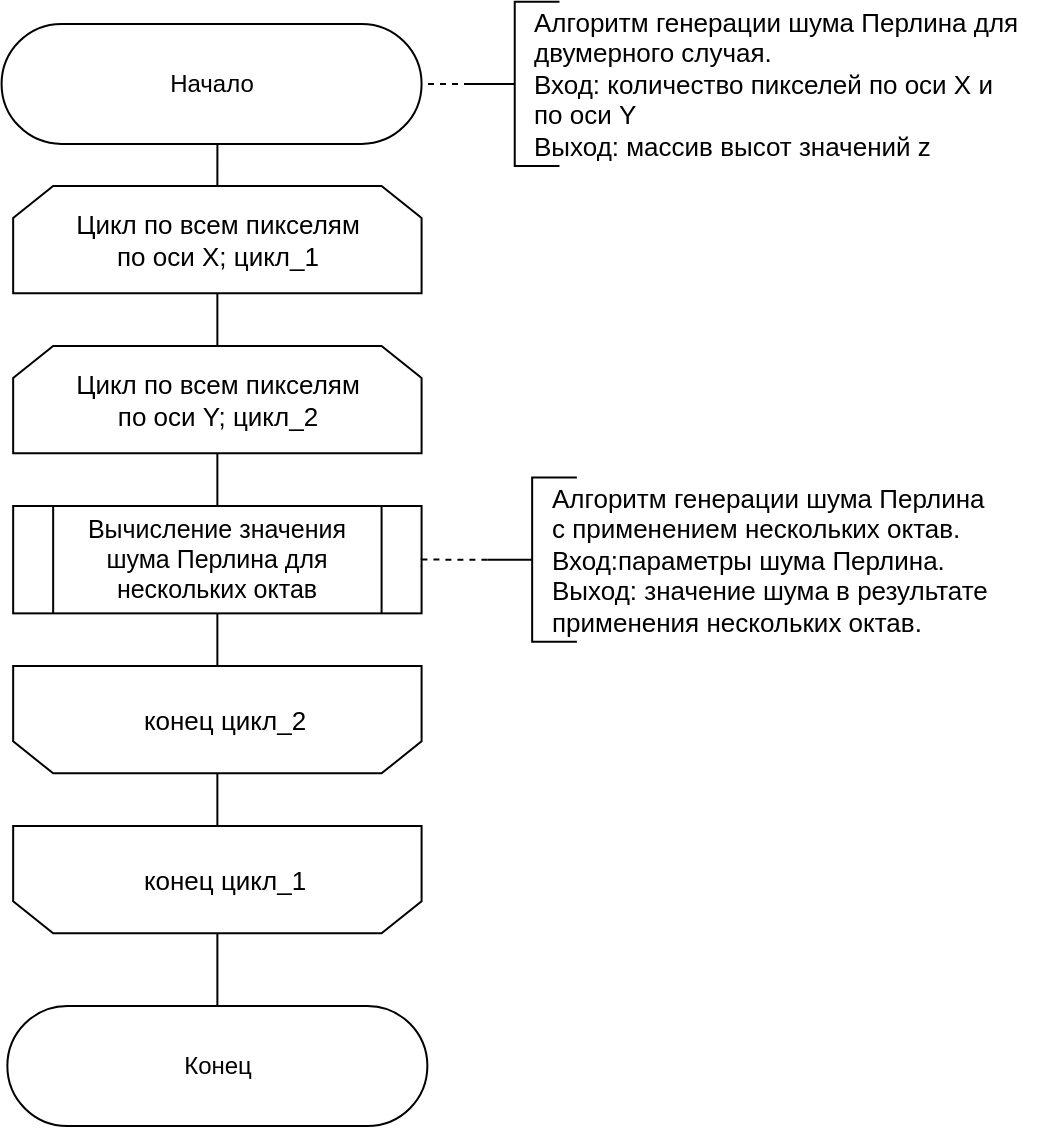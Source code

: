 <mxfile version="14.9.6" type="device" pages="8"><diagram id="Ejl1ge0fguIocJHiQP3-" name="Шум Перлина_1"><mxGraphModel dx="853" dy="487" grid="1" gridSize="10" guides="1" tooltips="1" connect="1" arrows="1" fold="1" page="1" pageScale="1" pageWidth="827" pageHeight="1169" math="0" shadow="0"><root><mxCell id="0"/><mxCell id="1" parent="0"/><mxCell id="5KEUUQsdMiej1BSq8A9p-1" value="&lt;font style=&quot;font-size: 13px&quot;&gt;Алгоритм генерации шума Перлина для&lt;br&gt;двумерного случая.&lt;br&gt;Вход: количество пикселей по оси Х и&amp;nbsp;&lt;br&gt;по оси Y&lt;br&gt;Выход: массив высот значений z&lt;br&gt;&lt;/font&gt;" style="text;html=1;align=left;verticalAlign=middle;resizable=0;points=[];autosize=1;strokeColor=none;" parent="1" vertex="1"><mxGeometry x="549.996" y="43.957" width="260" height="70" as="geometry"/></mxCell><mxCell id="5KEUUQsdMiej1BSq8A9p-2" style="edgeStyle=orthogonalEdgeStyle;rounded=0;orthogonalLoop=1;jettySize=auto;html=1;exitX=0;exitY=0.5;exitDx=0;exitDy=0;exitPerimeter=0;entryX=0.852;entryY=0.498;entryDx=0;entryDy=0;entryPerimeter=0;endArrow=none;endFill=0;dashed=1;" parent="1" source="5KEUUQsdMiej1BSq8A9p-3" edge="1"><mxGeometry x="250" y="40" as="geometry"><mxPoint x="487.08" y="82.384" as="targetPoint"/></mxGeometry></mxCell><mxCell id="5KEUUQsdMiej1BSq8A9p-3" value="" style="strokeWidth=1;html=1;shape=mxgraph.flowchart.annotation_2;align=left;labelPosition=right;pointerEvents=1;" parent="1" vertex="1"><mxGeometry x="520" y="37.91" width="44.74" height="82.09" as="geometry"/></mxCell><mxCell id="YTgMI44ThqQFyZUdxssy-5" style="edgeStyle=orthogonalEdgeStyle;rounded=0;orthogonalLoop=1;jettySize=auto;html=1;exitX=0.5;exitY=1;exitDx=0;exitDy=0;entryX=0.5;entryY=0;entryDx=0;entryDy=0;endArrow=none;endFill=0;" parent="1" source="5KEUUQsdMiej1BSq8A9p-8" target="GBPOUNfe437AnvNTsY2V-1" edge="1"><mxGeometry relative="1" as="geometry"/></mxCell><mxCell id="5KEUUQsdMiej1BSq8A9p-8" value="Начало" style="rounded=1;whiteSpace=wrap;html=1;arcSize=50;" parent="1" vertex="1"><mxGeometry x="285.79" y="48.95" width="210" height="60" as="geometry"/></mxCell><mxCell id="RN50PgwgNOqm84h-wzJc-4" style="edgeStyle=orthogonalEdgeStyle;rounded=0;orthogonalLoop=1;jettySize=auto;html=1;exitX=0.5;exitY=1;exitDx=0;exitDy=0;entryX=0.5;entryY=0;entryDx=0;entryDy=0;endArrow=none;endFill=0;" edge="1" parent="1" source="GBPOUNfe437AnvNTsY2V-1" target="Cchb19b2F02TgWZzXjHy-2"><mxGeometry relative="1" as="geometry"/></mxCell><mxCell id="GBPOUNfe437AnvNTsY2V-1" value="&lt;span style=&quot;font-size: 13px&quot;&gt;Цикл по всем пикселям&lt;br&gt;по оси Х;&amp;nbsp;цикл_1&lt;br&gt;&lt;/span&gt;" style="shape=loopLimit;whiteSpace=wrap;html=1;" parent="1" vertex="1"><mxGeometry x="291.58" y="130" width="204.21" height="53.68" as="geometry"/></mxCell><mxCell id="YTgMI44ThqQFyZUdxssy-11" value="Конец" style="rounded=1;whiteSpace=wrap;html=1;arcSize=50;" parent="1" vertex="1"><mxGeometry x="288.68" y="540" width="210" height="60" as="geometry"/></mxCell><mxCell id="RN50PgwgNOqm84h-wzJc-6" style="edgeStyle=orthogonalEdgeStyle;rounded=0;orthogonalLoop=1;jettySize=auto;html=1;exitX=0.5;exitY=1;exitDx=0;exitDy=0;entryX=0.5;entryY=1;entryDx=0;entryDy=0;endArrow=none;endFill=0;" edge="1" parent="1" source="rweMTXScKpB5E_hEmF77-1" target="xa3tIAz7VoAqsJKZEqJM-4"><mxGeometry relative="1" as="geometry"/></mxCell><mxCell id="rweMTXScKpB5E_hEmF77-1" value="&lt;span style=&quot;font-size: 12.5px&quot;&gt;Вычисление значения шума Перлина для нескольких октав&lt;/span&gt;" style="shape=process;whiteSpace=wrap;html=1;backgroundOutline=1;" parent="1" vertex="1"><mxGeometry x="291.58" y="290" width="204.21" height="53.68" as="geometry"/></mxCell><mxCell id="RN50PgwgNOqm84h-wzJc-5" style="edgeStyle=orthogonalEdgeStyle;rounded=0;orthogonalLoop=1;jettySize=auto;html=1;exitX=0.5;exitY=1;exitDx=0;exitDy=0;entryX=0.5;entryY=0;entryDx=0;entryDy=0;endArrow=none;endFill=0;" edge="1" parent="1" source="Cchb19b2F02TgWZzXjHy-2" target="rweMTXScKpB5E_hEmF77-1"><mxGeometry relative="1" as="geometry"/></mxCell><mxCell id="Cchb19b2F02TgWZzXjHy-2" value="&lt;span style=&quot;font-size: 13px&quot;&gt;Цикл по всем пикселям&lt;br&gt;по оси Y;&amp;nbsp;цикл_2&lt;br&gt;&lt;/span&gt;" style="shape=loopLimit;whiteSpace=wrap;html=1;" parent="1" vertex="1"><mxGeometry x="291.58" y="210" width="204.21" height="53.68" as="geometry"/></mxCell><mxCell id="xa3tIAz7VoAqsJKZEqJM-6" value="" style="group" parent="1" vertex="1" connectable="0"><mxGeometry x="291.58" y="370" width="204.21" height="53.68" as="geometry"/></mxCell><mxCell id="xa3tIAz7VoAqsJKZEqJM-4" value="&lt;span style=&quot;font-size: 13px&quot;&gt;&lt;br&gt;&lt;/span&gt;" style="shape=loopLimit;whiteSpace=wrap;html=1;rotation=-180;" parent="xa3tIAz7VoAqsJKZEqJM-6" vertex="1"><mxGeometry x="-5.684e-14" y="5.684e-14" width="204.21" height="53.68" as="geometry"/></mxCell><mxCell id="xa3tIAz7VoAqsJKZEqJM-5" value="&lt;font style=&quot;font-size: 13px&quot;&gt;конец цикл_2&lt;/font&gt;" style="text;html=1;align=center;verticalAlign=middle;resizable=0;points=[];autosize=1;strokeColor=none;" parent="xa3tIAz7VoAqsJKZEqJM-6" vertex="1"><mxGeometry x="54.99" y="16.84" width="100" height="20" as="geometry"/></mxCell><mxCell id="xa3tIAz7VoAqsJKZEqJM-7" value="" style="group" parent="1" vertex="1" connectable="0"><mxGeometry x="291.58" y="450.0" width="204.21" height="53.68" as="geometry"/></mxCell><mxCell id="xa3tIAz7VoAqsJKZEqJM-8" value="&lt;span style=&quot;font-size: 13px&quot;&gt;&lt;br&gt;&lt;/span&gt;" style="shape=loopLimit;whiteSpace=wrap;html=1;rotation=-180;" parent="xa3tIAz7VoAqsJKZEqJM-7" vertex="1"><mxGeometry x="-5.684e-14" y="5.684e-14" width="204.21" height="53.68" as="geometry"/></mxCell><mxCell id="xa3tIAz7VoAqsJKZEqJM-9" value="&lt;font style=&quot;font-size: 13px&quot;&gt;конец цикл_1&lt;/font&gt;" style="text;html=1;align=center;verticalAlign=middle;resizable=0;points=[];autosize=1;strokeColor=none;" parent="xa3tIAz7VoAqsJKZEqJM-7" vertex="1"><mxGeometry x="54.99" y="16.84" width="100" height="20" as="geometry"/></mxCell><mxCell id="xa3tIAz7VoAqsJKZEqJM-15" value="&lt;font style=&quot;font-size: 13px&quot;&gt;Алгоритм генерации шума Перлина&lt;br&gt;с применением&amp;nbsp;нескольких октав.&lt;br&gt;Вход:параметры шума Перлина.&lt;br&gt;Выход: значение шума в результате&lt;br&gt;применения нескольких октав.&lt;br&gt;&lt;/font&gt;" style="text;html=1;align=left;verticalAlign=middle;resizable=0;points=[];autosize=1;strokeColor=none;" parent="1" vertex="1"><mxGeometry x="558.706" y="281.847" width="230" height="70" as="geometry"/></mxCell><mxCell id="xa3tIAz7VoAqsJKZEqJM-16" style="edgeStyle=orthogonalEdgeStyle;rounded=0;orthogonalLoop=1;jettySize=auto;html=1;exitX=0;exitY=0.5;exitDx=0;exitDy=0;exitPerimeter=0;entryX=0.852;entryY=0.498;entryDx=0;entryDy=0;entryPerimeter=0;endArrow=none;endFill=0;dashed=1;" parent="1" source="xa3tIAz7VoAqsJKZEqJM-17" edge="1"><mxGeometry x="258.71" y="277.89" as="geometry"><mxPoint x="495.79" y="320.274" as="targetPoint"/></mxGeometry></mxCell><mxCell id="xa3tIAz7VoAqsJKZEqJM-17" value="" style="strokeWidth=1;html=1;shape=mxgraph.flowchart.annotation_2;align=left;labelPosition=right;pointerEvents=1;" parent="1" vertex="1"><mxGeometry x="528.71" y="275.8" width="44.74" height="82.09" as="geometry"/></mxCell><mxCell id="RN50PgwgNOqm84h-wzJc-7" style="edgeStyle=orthogonalEdgeStyle;rounded=0;orthogonalLoop=1;jettySize=auto;html=1;exitX=0.5;exitY=0;exitDx=0;exitDy=0;entryX=0.5;entryY=1;entryDx=0;entryDy=0;endArrow=none;endFill=0;" edge="1" parent="1" source="xa3tIAz7VoAqsJKZEqJM-4" target="xa3tIAz7VoAqsJKZEqJM-8"><mxGeometry relative="1" as="geometry"/></mxCell><mxCell id="RN50PgwgNOqm84h-wzJc-8" style="edgeStyle=orthogonalEdgeStyle;rounded=0;orthogonalLoop=1;jettySize=auto;html=1;exitX=0.5;exitY=0;exitDx=0;exitDy=0;entryX=0.5;entryY=0;entryDx=0;entryDy=0;endArrow=none;endFill=0;" edge="1" parent="1" source="xa3tIAz7VoAqsJKZEqJM-8" target="YTgMI44ThqQFyZUdxssy-11"><mxGeometry relative="1" as="geometry"/></mxCell></root></mxGraphModel></diagram><diagram id="a4K28k0Q2f7xehKYXLie" name="Шум Перлина_2"><mxGraphModel dx="197" dy="584" grid="1" gridSize="10" guides="1" tooltips="1" connect="1" arrows="1" fold="1" page="1" pageScale="1" pageWidth="827" pageHeight="1169" math="0" shadow="0"><root><mxCell id="Y4EYfl2Pg7kBbR2j7ffs-0"/><mxCell id="Y4EYfl2Pg7kBbR2j7ffs-1" parent="Y4EYfl2Pg7kBbR2j7ffs-0"/><mxCell id="uFKIWIUBXj_md2GxnZgz-0" value="&lt;font style=&quot;font-size: 13px&quot;&gt;Алгоритм генерации шума Перлина с&lt;br&gt;применением&amp;nbsp;нескольких октав.&lt;br&gt;Вход:параметры шума Перлина (количество&lt;br&gt;октав, постоянство (persistance)).&lt;br&gt;Выход: значение шума в результате&lt;br&gt;применения нескольких октав.&lt;br&gt;&lt;/font&gt;" style="text;html=1;align=left;verticalAlign=middle;resizable=0;points=[];autosize=1;strokeColor=none;" parent="Y4EYfl2Pg7kBbR2j7ffs-1" vertex="1"><mxGeometry x="1334.206" y="56.047" width="280" height="90" as="geometry"/></mxCell><mxCell id="uFKIWIUBXj_md2GxnZgz-1" style="edgeStyle=orthogonalEdgeStyle;rounded=0;orthogonalLoop=1;jettySize=auto;html=1;exitX=0;exitY=0.5;exitDx=0;exitDy=0;exitPerimeter=0;entryX=0.852;entryY=0.498;entryDx=0;entryDy=0;entryPerimeter=0;endArrow=none;endFill=0;dashed=1;" parent="Y4EYfl2Pg7kBbR2j7ffs-1" source="uFKIWIUBXj_md2GxnZgz-2" edge="1"><mxGeometry x="1034.21" y="62.09" as="geometry"><mxPoint x="1271.29" y="104.474" as="targetPoint"/></mxGeometry></mxCell><mxCell id="uFKIWIUBXj_md2GxnZgz-2" value="" style="strokeWidth=1;html=1;shape=mxgraph.flowchart.annotation_2;align=left;labelPosition=right;pointerEvents=1;" parent="Y4EYfl2Pg7kBbR2j7ffs-1" vertex="1"><mxGeometry x="1304.21" y="50" width="44.74" height="102.09" as="geometry"/></mxCell><mxCell id="uFKIWIUBXj_md2GxnZgz-3" style="edgeStyle=orthogonalEdgeStyle;rounded=0;orthogonalLoop=1;jettySize=auto;html=1;exitX=0.5;exitY=1;exitDx=0;exitDy=0;entryX=0.5;entryY=0;entryDx=0;entryDy=0;endArrow=none;endFill=0;" parent="Y4EYfl2Pg7kBbR2j7ffs-1" source="uFKIWIUBXj_md2GxnZgz-4" target="uFKIWIUBXj_md2GxnZgz-6" edge="1"><mxGeometry relative="1" as="geometry"/></mxCell><mxCell id="uFKIWIUBXj_md2GxnZgz-4" value="Начало" style="rounded=1;whiteSpace=wrap;html=1;arcSize=50;" parent="Y4EYfl2Pg7kBbR2j7ffs-1" vertex="1"><mxGeometry x="1070" y="71.04" width="210" height="60" as="geometry"/></mxCell><mxCell id="uFKIWIUBXj_md2GxnZgz-5" style="edgeStyle=orthogonalEdgeStyle;rounded=0;orthogonalLoop=1;jettySize=auto;html=1;exitX=0.5;exitY=1;exitDx=0;exitDy=0;entryX=0.5;entryY=0;entryDx=0;entryDy=0;endArrow=none;endFill=0;" parent="Y4EYfl2Pg7kBbR2j7ffs-1" source="uFKIWIUBXj_md2GxnZgz-6" target="uFKIWIUBXj_md2GxnZgz-11" edge="1"><mxGeometry relative="1" as="geometry"/></mxCell><mxCell id="uFKIWIUBXj_md2GxnZgz-6" value="&lt;span style=&quot;font-size: 13px&quot;&gt;result&amp;nbsp;&lt;/span&gt;&lt;span style=&quot;font-size: 13px&quot;&gt;← 0&lt;/span&gt;" style="rounded=0;whiteSpace=wrap;html=1;" parent="Y4EYfl2Pg7kBbR2j7ffs-1" vertex="1"><mxGeometry x="1072.9" y="178.41" width="204.21" height="53.68" as="geometry"/></mxCell><mxCell id="uFKIWIUBXj_md2GxnZgz-7" value="&lt;font style=&quot;font-size: 13px&quot;&gt;Результат сгенерированного значения шума &lt;br&gt;Перлина с&amp;nbsp;применением&amp;nbsp;нескольких октав&lt;br&gt;&lt;/font&gt;" style="text;html=1;align=left;verticalAlign=middle;resizable=0;points=[];autosize=1;strokeColor=none;" parent="Y4EYfl2Pg7kBbR2j7ffs-1" vertex="1"><mxGeometry x="1340.026" y="190.247" width="280" height="30" as="geometry"/></mxCell><mxCell id="uFKIWIUBXj_md2GxnZgz-8" style="edgeStyle=orthogonalEdgeStyle;rounded=0;orthogonalLoop=1;jettySize=auto;html=1;exitX=0;exitY=0.5;exitDx=0;exitDy=0;exitPerimeter=0;entryX=0.852;entryY=0.498;entryDx=0;entryDy=0;entryPerimeter=0;endArrow=none;endFill=0;dashed=1;" parent="Y4EYfl2Pg7kBbR2j7ffs-1" source="uFKIWIUBXj_md2GxnZgz-9" edge="1"><mxGeometry x="1040.03" y="166.29" as="geometry"><mxPoint x="1277.11" y="208.674" as="targetPoint"/></mxGeometry></mxCell><mxCell id="uFKIWIUBXj_md2GxnZgz-9" value="" style="strokeWidth=1;html=1;shape=mxgraph.flowchart.annotation_2;align=left;labelPosition=right;pointerEvents=1;" parent="Y4EYfl2Pg7kBbR2j7ffs-1" vertex="1"><mxGeometry x="1310.03" y="178.4" width="44.74" height="53.69" as="geometry"/></mxCell><mxCell id="uFKIWIUBXj_md2GxnZgz-10" style="edgeStyle=orthogonalEdgeStyle;rounded=0;orthogonalLoop=1;jettySize=auto;html=1;exitX=0.5;exitY=1;exitDx=0;exitDy=0;entryX=0.5;entryY=0;entryDx=0;entryDy=0;endArrow=none;endFill=0;" parent="Y4EYfl2Pg7kBbR2j7ffs-1" source="uFKIWIUBXj_md2GxnZgz-11" target="uFKIWIUBXj_md2GxnZgz-13" edge="1"><mxGeometry relative="1" as="geometry"/></mxCell><mxCell id="uFKIWIUBXj_md2GxnZgz-11" value="&lt;span style=&quot;font-size: 13px&quot;&gt;frequency&amp;nbsp;&lt;/span&gt;&lt;span style=&quot;font-size: 13px&quot;&gt;← 1&lt;/span&gt;" style="rounded=0;whiteSpace=wrap;html=1;" parent="Y4EYfl2Pg7kBbR2j7ffs-1" vertex="1"><mxGeometry x="1072.89" y="250.26" width="204.21" height="53.68" as="geometry"/></mxCell><mxCell id="uFKIWIUBXj_md2GxnZgz-12" style="edgeStyle=orthogonalEdgeStyle;rounded=0;orthogonalLoop=1;jettySize=auto;html=1;exitX=0.5;exitY=1;exitDx=0;exitDy=0;entryX=0.5;entryY=0;entryDx=0;entryDy=0;endArrow=none;endFill=0;" parent="Y4EYfl2Pg7kBbR2j7ffs-1" source="uFKIWIUBXj_md2GxnZgz-13" target="uFKIWIUBXj_md2GxnZgz-15" edge="1"><mxGeometry relative="1" as="geometry"/></mxCell><mxCell id="uFKIWIUBXj_md2GxnZgz-13" value="&lt;span style=&quot;font-size: 13px&quot;&gt;amplitude&amp;nbsp;&lt;/span&gt;&lt;span style=&quot;font-size: 13px&quot;&gt;← 1&lt;/span&gt;" style="rounded=0;whiteSpace=wrap;html=1;" parent="Y4EYfl2Pg7kBbR2j7ffs-1" vertex="1"><mxGeometry x="1072.9" y="326.3" width="204.21" height="53.68" as="geometry"/></mxCell><mxCell id="uFKIWIUBXj_md2GxnZgz-14" style="edgeStyle=orthogonalEdgeStyle;rounded=0;orthogonalLoop=1;jettySize=auto;html=1;exitX=0.5;exitY=1;exitDx=0;exitDy=0;entryX=0.5;entryY=0;entryDx=0;entryDy=0;endArrow=none;endFill=0;" parent="Y4EYfl2Pg7kBbR2j7ffs-1" source="uFKIWIUBXj_md2GxnZgz-15" target="uFKIWIUBXj_md2GxnZgz-17" edge="1"><mxGeometry relative="1" as="geometry"/></mxCell><mxCell id="uFKIWIUBXj_md2GxnZgz-15" value="&lt;span style=&quot;font-size: 13px&quot;&gt;maxVal&amp;nbsp;&lt;/span&gt;&lt;span style=&quot;font-size: 13px&quot;&gt;← 0&lt;/span&gt;" style="rounded=0;whiteSpace=wrap;html=1;" parent="Y4EYfl2Pg7kBbR2j7ffs-1" vertex="1"><mxGeometry x="1072.89" y="402.09" width="204.21" height="53.68" as="geometry"/></mxCell><mxCell id="uFKIWIUBXj_md2GxnZgz-16" style="edgeStyle=orthogonalEdgeStyle;rounded=0;orthogonalLoop=1;jettySize=auto;html=1;exitX=0.5;exitY=1;exitDx=0;exitDy=0;entryX=0.5;entryY=0;entryDx=0;entryDy=0;endArrow=none;endFill=0;" parent="Y4EYfl2Pg7kBbR2j7ffs-1" source="uFKIWIUBXj_md2GxnZgz-17" target="uFKIWIUBXj_md2GxnZgz-19" edge="1"><mxGeometry relative="1" as="geometry"/></mxCell><mxCell id="uFKIWIUBXj_md2GxnZgz-17" value="&lt;span style=&quot;font-size: 13px&quot;&gt;Цикл по количеству октав; цикл_1&lt;br&gt;&lt;/span&gt;" style="shape=loopLimit;whiteSpace=wrap;html=1;" parent="Y4EYfl2Pg7kBbR2j7ffs-1" vertex="1"><mxGeometry x="1072.89" y="472.09" width="204.21" height="53.68" as="geometry"/></mxCell><mxCell id="uFKIWIUBXj_md2GxnZgz-18" style="edgeStyle=orthogonalEdgeStyle;rounded=0;orthogonalLoop=1;jettySize=auto;html=1;exitX=0.5;exitY=1;exitDx=0;exitDy=0;entryX=0.5;entryY=0;entryDx=0;entryDy=0;endArrow=none;endFill=0;" parent="Y4EYfl2Pg7kBbR2j7ffs-1" source="uFKIWIUBXj_md2GxnZgz-19" target="uFKIWIUBXj_md2GxnZgz-21" edge="1"><mxGeometry relative="1" as="geometry"/></mxCell><mxCell id="uFKIWIUBXj_md2GxnZgz-19" value="&lt;span style=&quot;font-size: 13px&quot;&gt;result&amp;nbsp;&lt;/span&gt;&lt;span style=&quot;font-size: 13px&quot;&gt;← result +&lt;/span&gt;&lt;span style=&quot;font-size: 13px&quot;&gt;&amp;nbsp;noise2D&lt;/span&gt;&lt;font style=&quot;font-size: 13px&quot;&gt;(&lt;span class=&quot;n&quot; style=&quot;margin: 0px ; padding: 0px ; border: 0px&quot;&gt;x&lt;/span&gt;&lt;span style=&quot;background-color: rgb(255 , 255 , 255)&quot;&gt; &lt;/span&gt;&lt;span class=&quot;p&quot; style=&quot;margin: 0px ; padding: 0px ; border: 0px&quot;&gt;*&lt;/span&gt;&lt;span style=&quot;background-color: rgb(255 , 255 , 255)&quot;&gt; &lt;/span&gt;&lt;span class=&quot;n&quot; style=&quot;margin: 0px ; padding: 0px ; border: 0px&quot;&gt;frequency&lt;/span&gt;&lt;span class=&quot;p&quot; style=&quot;margin: 0px ; padding: 0px ; border: 0px&quot;&gt;,&amp;nbsp;&lt;/span&gt;&lt;span class=&quot;n&quot; style=&quot;margin: 0px ; padding: 0px ; border: 0px&quot;&gt;y&lt;/span&gt;&lt;span style=&quot;background-color: rgb(255 , 255 , 255)&quot;&gt; &lt;/span&gt;&lt;span class=&quot;p&quot; style=&quot;margin: 0px ; padding: 0px ; border: 0px&quot;&gt;*&lt;/span&gt;&lt;span style=&quot;background-color: rgb(255 , 255 , 255)&quot;&gt; &lt;/span&gt;&lt;span class=&quot;n&quot; style=&quot;margin: 0px ; padding: 0px ; border: 0px&quot;&gt;frequency&lt;/span&gt;&lt;span class=&quot;p&quot; style=&quot;margin: 0px ; padding: 0px ; border: 0px&quot;&gt;)&lt;/span&gt;&lt;span style=&quot;background-color: rgb(255 , 255 , 255)&quot;&gt; &lt;/span&gt;&lt;span class=&quot;p&quot; style=&quot;margin: 0px ; padding: 0px ; border: 0px&quot;&gt;*&lt;/span&gt;&lt;span style=&quot;background-color: rgb(255 , 255 , 255)&quot;&gt; &lt;/span&gt;&lt;span class=&quot;n&quot; style=&quot;margin: 0px ; padding: 0px ; border: 0px&quot;&gt;amplitude&lt;/span&gt;&lt;/font&gt;" style="rounded=0;whiteSpace=wrap;html=1;" parent="Y4EYfl2Pg7kBbR2j7ffs-1" vertex="1"><mxGeometry x="1072.89" y="542.09" width="204.21" height="53.68" as="geometry"/></mxCell><mxCell id="uFKIWIUBXj_md2GxnZgz-20" style="edgeStyle=orthogonalEdgeStyle;rounded=0;orthogonalLoop=1;jettySize=auto;html=1;exitX=0.5;exitY=1;exitDx=0;exitDy=0;entryX=0.5;entryY=0;entryDx=0;entryDy=0;endArrow=none;endFill=0;" parent="Y4EYfl2Pg7kBbR2j7ffs-1" source="uFKIWIUBXj_md2GxnZgz-21" target="uFKIWIUBXj_md2GxnZgz-23" edge="1"><mxGeometry relative="1" as="geometry"/></mxCell><mxCell id="uFKIWIUBXj_md2GxnZgz-21" value="&lt;span style=&quot;font-size: 13px&quot;&gt;maxVal&amp;nbsp;&lt;/span&gt;&lt;span style=&quot;font-size: 13px&quot;&gt;← maxVal + amplitude&lt;/span&gt;" style="rounded=0;whiteSpace=wrap;html=1;" parent="Y4EYfl2Pg7kBbR2j7ffs-1" vertex="1"><mxGeometry x="1072.89" y="622.09" width="204.21" height="53.68" as="geometry"/></mxCell><mxCell id="uFKIWIUBXj_md2GxnZgz-22" style="edgeStyle=orthogonalEdgeStyle;rounded=0;orthogonalLoop=1;jettySize=auto;html=1;exitX=0.5;exitY=1;exitDx=0;exitDy=0;entryX=0.5;entryY=0;entryDx=0;entryDy=0;endArrow=none;endFill=0;" parent="Y4EYfl2Pg7kBbR2j7ffs-1" source="uFKIWIUBXj_md2GxnZgz-23" target="uFKIWIUBXj_md2GxnZgz-25" edge="1"><mxGeometry relative="1" as="geometry"/></mxCell><mxCell id="uFKIWIUBXj_md2GxnZgz-23" value="&lt;span style=&quot;font-size: 13px&quot;&gt;amplitude&amp;nbsp;&lt;/span&gt;&lt;span style=&quot;font-size: 13px&quot;&gt;← amplitude * persistance&lt;/span&gt;" style="rounded=0;whiteSpace=wrap;html=1;" parent="Y4EYfl2Pg7kBbR2j7ffs-1" vertex="1"><mxGeometry x="1072.89" y="702.09" width="204.21" height="53.68" as="geometry"/></mxCell><mxCell id="z4FXPmc7s5vBe3Xb-iNU-2" style="edgeStyle=orthogonalEdgeStyle;rounded=0;orthogonalLoop=1;jettySize=auto;html=1;exitX=0.5;exitY=1;exitDx=0;exitDy=0;entryX=0.5;entryY=1;entryDx=0;entryDy=0;endArrow=none;endFill=0;" edge="1" parent="Y4EYfl2Pg7kBbR2j7ffs-1" source="uFKIWIUBXj_md2GxnZgz-25" target="uFKIWIUBXj_md2GxnZgz-28"><mxGeometry relative="1" as="geometry"/></mxCell><mxCell id="uFKIWIUBXj_md2GxnZgz-25" value="&lt;span style=&quot;font-size: 13px&quot;&gt;frequency&amp;nbsp;&lt;/span&gt;&lt;span style=&quot;font-size: 13px&quot;&gt;← frequency * 2&lt;/span&gt;&lt;span style=&quot;font-size: 13px&quot;&gt;&lt;br&gt;&lt;/span&gt;" style="rounded=0;whiteSpace=wrap;html=1;" parent="Y4EYfl2Pg7kBbR2j7ffs-1" vertex="1"><mxGeometry x="1072.9" y="782.09" width="204.21" height="53.68" as="geometry"/></mxCell><mxCell id="uFKIWIUBXj_md2GxnZgz-26" value="&lt;font style=&quot;font-size: 13px&quot;&gt;Конец&lt;/font&gt;" style="rounded=1;whiteSpace=wrap;html=1;arcSize=50;" parent="Y4EYfl2Pg7kBbR2j7ffs-1" vertex="1"><mxGeometry x="1070.01" y="1022.09" width="210" height="60" as="geometry"/></mxCell><mxCell id="uFKIWIUBXj_md2GxnZgz-27" value="" style="group" parent="Y4EYfl2Pg7kBbR2j7ffs-1" vertex="1" connectable="0"><mxGeometry x="1072.9" y="862.09" width="204.21" height="53.68" as="geometry"/></mxCell><mxCell id="uFKIWIUBXj_md2GxnZgz-28" value="&lt;span style=&quot;font-size: 13px&quot;&gt;&lt;br&gt;&lt;/span&gt;" style="shape=loopLimit;whiteSpace=wrap;html=1;rotation=-180;" parent="uFKIWIUBXj_md2GxnZgz-27" vertex="1"><mxGeometry x="-5.684e-14" y="5.684e-14" width="204.21" height="53.68" as="geometry"/></mxCell><mxCell id="uFKIWIUBXj_md2GxnZgz-29" value="&lt;font style=&quot;font-size: 13px&quot;&gt;конец цикл_1&lt;/font&gt;" style="text;html=1;align=center;verticalAlign=middle;resizable=0;points=[];autosize=1;strokeColor=none;" parent="uFKIWIUBXj_md2GxnZgz-27" vertex="1"><mxGeometry x="54.99" y="16.84" width="100" height="20" as="geometry"/></mxCell><mxCell id="z4FXPmc7s5vBe3Xb-iNU-3" style="edgeStyle=orthogonalEdgeStyle;rounded=0;orthogonalLoop=1;jettySize=auto;html=1;exitX=0.5;exitY=1;exitDx=0;exitDy=0;entryX=0.5;entryY=0;entryDx=0;entryDy=0;endArrow=none;endFill=0;" edge="1" parent="Y4EYfl2Pg7kBbR2j7ffs-1" source="uFKIWIUBXj_md2GxnZgz-31" target="uFKIWIUBXj_md2GxnZgz-26"><mxGeometry relative="1" as="geometry"/></mxCell><mxCell id="uFKIWIUBXj_md2GxnZgz-31" value="&lt;span style=&quot;font-size: 13px&quot;&gt;вернуть result / maxVal&lt;br&gt;&lt;/span&gt;" style="rounded=0;whiteSpace=wrap;html=1;" parent="Y4EYfl2Pg7kBbR2j7ffs-1" vertex="1"><mxGeometry x="1072.89" y="942.09" width="204.21" height="53.68" as="geometry"/></mxCell><mxCell id="uFKIWIUBXj_md2GxnZgz-33" value="&lt;font style=&quot;font-size: 13px&quot;&gt;noise2D() - вычисление шума Перлина в &lt;br&gt;точке (x, y)&lt;br&gt;&lt;/font&gt;" style="text;html=1;align=left;verticalAlign=middle;resizable=0;points=[];autosize=1;strokeColor=none;" parent="Y4EYfl2Pg7kBbR2j7ffs-1" vertex="1"><mxGeometry x="1342.926" y="553.937" width="260" height="30" as="geometry"/></mxCell><mxCell id="uFKIWIUBXj_md2GxnZgz-34" style="edgeStyle=orthogonalEdgeStyle;rounded=0;orthogonalLoop=1;jettySize=auto;html=1;exitX=0;exitY=0.5;exitDx=0;exitDy=0;exitPerimeter=0;entryX=0.852;entryY=0.498;entryDx=0;entryDy=0;entryPerimeter=0;endArrow=none;endFill=0;dashed=1;" parent="Y4EYfl2Pg7kBbR2j7ffs-1" source="uFKIWIUBXj_md2GxnZgz-35" edge="1"><mxGeometry x="1042.93" y="529.98" as="geometry"><mxPoint x="1280.01" y="572.364" as="targetPoint"/></mxGeometry></mxCell><mxCell id="uFKIWIUBXj_md2GxnZgz-35" value="" style="strokeWidth=1;html=1;shape=mxgraph.flowchart.annotation_2;align=left;labelPosition=right;pointerEvents=1;" parent="Y4EYfl2Pg7kBbR2j7ffs-1" vertex="1"><mxGeometry x="1312.93" y="542.09" width="44.74" height="53.69" as="geometry"/></mxCell><mxCell id="z4FXPmc7s5vBe3Xb-iNU-4" style="edgeStyle=orthogonalEdgeStyle;rounded=0;orthogonalLoop=1;jettySize=auto;html=1;exitX=0.5;exitY=0;exitDx=0;exitDy=0;entryX=0.5;entryY=0;entryDx=0;entryDy=0;endArrow=none;endFill=0;" edge="1" parent="Y4EYfl2Pg7kBbR2j7ffs-1" source="uFKIWIUBXj_md2GxnZgz-28" target="uFKIWIUBXj_md2GxnZgz-31"><mxGeometry relative="1" as="geometry"/></mxCell></root></mxGraphModel></diagram><diagram id="q96WBjdG3Y6sMXV_Npwr" name="Шум Перлина_3"><mxGraphModel dx="-948" dy="403" grid="1" gridSize="10" guides="1" tooltips="1" connect="1" arrows="1" fold="1" page="1" pageScale="1" pageWidth="827" pageHeight="1169" math="0" shadow="0"><root><mxCell id="y47CccW6GFn4J_l59toR-0"/><mxCell id="y47CccW6GFn4J_l59toR-1" parent="y47CccW6GFn4J_l59toR-0"/><mxCell id="lWB4s26XSItn3Ted2awM-0" value="&lt;font style=&quot;font-size: 13px&quot;&gt;Алгоритм шума Перлина.&lt;br&gt;Вход: координаты (х, у) точки&lt;br&gt;Выход: значение шума Перлина &lt;br&gt;в диапазоне&lt;br&gt;[0; 1]&lt;br&gt;&lt;/font&gt;" style="text;html=1;align=left;verticalAlign=middle;resizable=0;points=[];autosize=1;strokeColor=none;" parent="y47CccW6GFn4J_l59toR-1" vertex="1"><mxGeometry x="2174.206" y="53.957" width="210" height="70" as="geometry"/></mxCell><mxCell id="lWB4s26XSItn3Ted2awM-1" style="edgeStyle=orthogonalEdgeStyle;rounded=0;orthogonalLoop=1;jettySize=auto;html=1;exitX=0;exitY=0.5;exitDx=0;exitDy=0;exitPerimeter=0;entryX=0.852;entryY=0.498;entryDx=0;entryDy=0;entryPerimeter=0;endArrow=none;endFill=0;dashed=1;" parent="y47CccW6GFn4J_l59toR-1" source="lWB4s26XSItn3Ted2awM-2" edge="1"><mxGeometry x="1874.21" y="50" as="geometry"><mxPoint x="2111.29" y="92.384" as="targetPoint"/></mxGeometry></mxCell><mxCell id="lWB4s26XSItn3Ted2awM-2" value="" style="strokeWidth=1;html=1;shape=mxgraph.flowchart.annotation_2;align=left;labelPosition=right;pointerEvents=1;" parent="y47CccW6GFn4J_l59toR-1" vertex="1"><mxGeometry x="2144.21" y="47.91" width="44.74" height="82.09" as="geometry"/></mxCell><mxCell id="lWB4s26XSItn3Ted2awM-3" style="edgeStyle=orthogonalEdgeStyle;rounded=0;orthogonalLoop=1;jettySize=auto;html=1;exitX=0.5;exitY=1;exitDx=0;exitDy=0;entryX=0.5;entryY=0;entryDx=0;entryDy=0;endArrow=none;endFill=0;" parent="y47CccW6GFn4J_l59toR-1" source="lWB4s26XSItn3Ted2awM-4" target="lWB4s26XSItn3Ted2awM-6" edge="1"><mxGeometry relative="1" as="geometry"/></mxCell><mxCell id="lWB4s26XSItn3Ted2awM-4" value="Начало" style="rounded=1;whiteSpace=wrap;html=1;arcSize=50;" parent="y47CccW6GFn4J_l59toR-1" vertex="1"><mxGeometry x="1910" y="58.95" width="210" height="60" as="geometry"/></mxCell><mxCell id="lWB4s26XSItn3Ted2awM-5" style="edgeStyle=orthogonalEdgeStyle;rounded=0;orthogonalLoop=1;jettySize=auto;html=1;exitX=0.5;exitY=1;exitDx=0;exitDy=0;entryX=0.5;entryY=0;entryDx=0;entryDy=0;endArrow=none;endFill=0;" parent="y47CccW6GFn4J_l59toR-1" source="lWB4s26XSItn3Ted2awM-6" target="lWB4s26XSItn3Ted2awM-8" edge="1"><mxGeometry relative="1" as="geometry"/></mxCell><mxCell id="lWB4s26XSItn3Ted2awM-6" value="&lt;span style=&quot;font-size: 13px&quot;&gt;Нахождение единичного квадрата для точки (x, y)&lt;/span&gt;" style="rounded=0;whiteSpace=wrap;html=1;" parent="y47CccW6GFn4J_l59toR-1" vertex="1"><mxGeometry x="1912.89" y="166.32" width="204.21" height="53.68" as="geometry"/></mxCell><mxCell id="lWB4s26XSItn3Ted2awM-7" style="edgeStyle=orthogonalEdgeStyle;rounded=0;orthogonalLoop=1;jettySize=auto;html=1;exitX=0.5;exitY=1;exitDx=0;exitDy=0;entryX=0.5;entryY=0;entryDx=0;entryDy=0;endArrow=none;endFill=0;" parent="y47CccW6GFn4J_l59toR-1" source="lWB4s26XSItn3Ted2awM-8" target="lWB4s26XSItn3Ted2awM-10" edge="1"><mxGeometry relative="1" as="geometry"/></mxCell><mxCell id="lWB4s26XSItn3Ted2awM-8" value="&lt;span style=&quot;font-size: 13px&quot;&gt;Применение функции smoothstep к координате x&lt;/span&gt;" style="rounded=0;whiteSpace=wrap;html=1;" parent="y47CccW6GFn4J_l59toR-1" vertex="1"><mxGeometry x="1912.89" y="238.17" width="204.21" height="53.68" as="geometry"/></mxCell><mxCell id="lWB4s26XSItn3Ted2awM-9" style="edgeStyle=orthogonalEdgeStyle;rounded=0;orthogonalLoop=1;jettySize=auto;html=1;exitX=0.5;exitY=1;exitDx=0;exitDy=0;entryX=0.5;entryY=0;entryDx=0;entryDy=0;endArrow=none;endFill=0;" parent="y47CccW6GFn4J_l59toR-1" source="lWB4s26XSItn3Ted2awM-10" target="lWB4s26XSItn3Ted2awM-12" edge="1"><mxGeometry relative="1" as="geometry"/></mxCell><mxCell id="lWB4s26XSItn3Ted2awM-10" value="&lt;span style=&quot;font-size: 13px&quot;&gt;Применение функции smoothstep к координате y&lt;/span&gt;" style="rounded=0;whiteSpace=wrap;html=1;" parent="y47CccW6GFn4J_l59toR-1" vertex="1"><mxGeometry x="1912.9" y="314.21" width="204.21" height="53.68" as="geometry"/></mxCell><mxCell id="lWB4s26XSItn3Ted2awM-11" style="edgeStyle=orthogonalEdgeStyle;rounded=0;orthogonalLoop=1;jettySize=auto;html=1;exitX=0.5;exitY=1;exitDx=0;exitDy=0;entryX=0.5;entryY=0;entryDx=0;entryDy=0;endArrow=none;endFill=0;" parent="y47CccW6GFn4J_l59toR-1" source="lWB4s26XSItn3Ted2awM-12" target="lWB4s26XSItn3Ted2awM-18" edge="1"><mxGeometry relative="1" as="geometry"/></mxCell><mxCell id="lWB4s26XSItn3Ted2awM-12" value="&lt;span style=&quot;font-size: 13px&quot;&gt;Применение хэш-функции для каждой координаты единичного квадрата&lt;/span&gt;" style="rounded=0;whiteSpace=wrap;html=1;" parent="y47CccW6GFn4J_l59toR-1" vertex="1"><mxGeometry x="1912.89" y="390" width="204.21" height="53.68" as="geometry"/></mxCell><mxCell id="lWB4s26XSItn3Ted2awM-13" style="edgeStyle=orthogonalEdgeStyle;rounded=0;orthogonalLoop=1;jettySize=auto;html=1;exitX=0.5;exitY=1;exitDx=0;exitDy=0;entryX=0.5;entryY=0;entryDx=0;entryDy=0;endArrow=none;endFill=0;" parent="y47CccW6GFn4J_l59toR-1" edge="1"><mxGeometry relative="1" as="geometry"><mxPoint x="2014.995" y="513.68" as="sourcePoint"/><mxPoint x="2014.995" y="530" as="targetPoint"/></mxGeometry></mxCell><mxCell id="lWB4s26XSItn3Ted2awM-14" value="&lt;font style=&quot;font-size: 13px&quot;&gt;Конец&lt;/font&gt;" style="rounded=1;whiteSpace=wrap;html=1;arcSize=50;" parent="y47CccW6GFn4J_l59toR-1" vertex="1"><mxGeometry x="1910" y="610" width="210" height="60" as="geometry"/></mxCell><mxCell id="lWB4s26XSItn3Ted2awM-15" value="&lt;font style=&quot;font-size: 13px&quot;&gt;Проводится путем интерполяции скалярных&lt;br&gt;произведений узлов векторов градиента и &lt;br&gt;вектора от улов квадарата до исходной&lt;br&gt;(x, y) единичного квадрата.&lt;br&gt;&lt;/font&gt;" style="text;html=1;align=left;verticalAlign=middle;resizable=0;points=[];autosize=1;strokeColor=none;" parent="y47CccW6GFn4J_l59toR-1" vertex="1"><mxGeometry x="2172.926" y="456.837" width="280" height="60" as="geometry"/></mxCell><mxCell id="lWB4s26XSItn3Ted2awM-16" style="edgeStyle=orthogonalEdgeStyle;rounded=0;orthogonalLoop=1;jettySize=auto;html=1;exitX=0;exitY=0.5;exitDx=0;exitDy=0;exitPerimeter=0;entryX=0.852;entryY=0.498;entryDx=0;entryDy=0;entryPerimeter=0;endArrow=none;endFill=0;dashed=1;" parent="y47CccW6GFn4J_l59toR-1" source="lWB4s26XSItn3Ted2awM-17" edge="1"><mxGeometry x="1872.93" y="447.88" as="geometry"><mxPoint x="2110.01" y="490.264" as="targetPoint"/></mxGeometry></mxCell><mxCell id="lWB4s26XSItn3Ted2awM-17" value="" style="strokeWidth=1;html=1;shape=mxgraph.flowchart.annotation_2;align=left;labelPosition=right;pointerEvents=1;" parent="y47CccW6GFn4J_l59toR-1" vertex="1"><mxGeometry x="2142.93" y="450" width="44.74" height="73.67" as="geometry"/></mxCell><mxCell id="lWB4s26XSItn3Ted2awM-18" value="&lt;font style=&quot;font-size: 12.5px&quot;&gt;average&amp;nbsp;&lt;span style=&quot;font-size: 13px&quot;&gt;←&amp;nbsp;&lt;/span&gt;&lt;br&gt;вычисление взвешенного среднего&lt;/font&gt;" style="shape=process;whiteSpace=wrap;html=1;backgroundOutline=1;" parent="y47CccW6GFn4J_l59toR-1" vertex="1"><mxGeometry x="1912.89" y="460" width="204.21" height="53.68" as="geometry"/></mxCell><mxCell id="Ue6clL_MBQ4VpoLrNJD1-0" style="edgeStyle=orthogonalEdgeStyle;rounded=0;orthogonalLoop=1;jettySize=auto;html=1;exitX=0.5;exitY=1;exitDx=0;exitDy=0;entryX=0.5;entryY=0;entryDx=0;entryDy=0;endArrow=none;endFill=0;" edge="1" parent="y47CccW6GFn4J_l59toR-1" source="lWB4s26XSItn3Ted2awM-20" target="lWB4s26XSItn3Ted2awM-14"><mxGeometry relative="1" as="geometry"/></mxCell><mxCell id="lWB4s26XSItn3Ted2awM-20" value="&lt;span style=&quot;font-size: 13px&quot;&gt;Вернуть нормализованное значение&lt;/span&gt;" style="rounded=0;whiteSpace=wrap;html=1;" parent="y47CccW6GFn4J_l59toR-1" vertex="1"><mxGeometry x="1912.89" y="531.0" width="204.21" height="53.68" as="geometry"/></mxCell></root></mxGraphModel></diagram><diagram id="wGYmz_O_ihOT5YPfsakt" name="Z-буфер"><mxGraphModel dx="1024" dy="584" grid="1" gridSize="10" guides="1" tooltips="1" connect="1" arrows="1" fold="1" page="1" pageScale="1" pageWidth="827" pageHeight="1169" math="0" shadow="0"><root><mxCell id="s3a7y7xQOl794AV2Xq86-0"/><mxCell id="s3a7y7xQOl794AV2Xq86-1" parent="s3a7y7xQOl794AV2Xq86-0"/><mxCell id="9IVtLtH_XZAKqdJpnA4z-0" style="edgeStyle=orthogonalEdgeStyle;rounded=0;orthogonalLoop=1;jettySize=auto;html=1;exitX=0;exitY=0.5;exitDx=0;exitDy=0;exitPerimeter=0;entryX=0.852;entryY=0.498;entryDx=0;entryDy=0;entryPerimeter=0;endArrow=none;endFill=0;dashed=1;" parent="s3a7y7xQOl794AV2Xq86-1" source="9IVtLtH_XZAKqdJpnA4z-1" edge="1"><mxGeometry x="250" y="40" as="geometry"><mxPoint x="487.08" y="82.384" as="targetPoint"/></mxGeometry></mxCell><mxCell id="9IVtLtH_XZAKqdJpnA4z-1" value="" style="strokeWidth=1;html=1;shape=mxgraph.flowchart.annotation_2;align=left;labelPosition=right;pointerEvents=1;" parent="s3a7y7xQOl794AV2Xq86-1" vertex="1"><mxGeometry x="520" y="27.91" width="44.74" height="102.09" as="geometry"/></mxCell><mxCell id="9IVtLtH_XZAKqdJpnA4z-4" style="edgeStyle=orthogonalEdgeStyle;rounded=0;orthogonalLoop=1;jettySize=auto;html=1;exitX=0.5;exitY=1;exitDx=0;exitDy=0;entryX=0.5;entryY=0;entryDx=0;entryDy=0;endArrow=none;endFill=0;" parent="s3a7y7xQOl794AV2Xq86-1" edge="1"><mxGeometry x="250" y="40" as="geometry"><mxPoint x="387.895" y="192.1" as="sourcePoint"/><mxPoint x="387.895" y="210" as="targetPoint"/></mxGeometry></mxCell><mxCell id="9IVtLtH_XZAKqdJpnA4z-6" style="edgeStyle=orthogonalEdgeStyle;rounded=0;orthogonalLoop=1;jettySize=auto;html=1;exitX=0.5;exitY=1;exitDx=0;exitDy=0;entryX=0.5;entryY=0;entryDx=0;entryDy=0;endArrow=none;endFill=0;" parent="s3a7y7xQOl794AV2Xq86-1" edge="1"><mxGeometry relative="1" as="geometry"><mxPoint x="387.895" y="335.26" as="sourcePoint"/><mxPoint x="387.895" y="350" as="targetPoint"/></mxGeometry></mxCell><mxCell id="9IVtLtH_XZAKqdJpnA4z-8" style="edgeStyle=orthogonalEdgeStyle;rounded=0;orthogonalLoop=1;jettySize=auto;html=1;exitX=0.5;exitY=1;exitDx=0;exitDy=0;entryX=0.5;entryY=0;entryDx=0;entryDy=0;endArrow=none;endFill=0;" parent="s3a7y7xQOl794AV2Xq86-1" edge="1"><mxGeometry x="250" y="40" as="geometry"><mxPoint x="387.895" y="263.68" as="sourcePoint"/><mxPoint x="387.895" y="281.58" as="targetPoint"/></mxGeometry></mxCell><mxCell id="9IVtLtH_XZAKqdJpnA4z-10" value="&lt;span style=&quot;font-size: 13px&quot;&gt;Цикл по всем координатам пикселей треугольника; цикл_1&lt;/span&gt;" style="shape=loopLimit;whiteSpace=wrap;html=1;" parent="s3a7y7xQOl794AV2Xq86-1" vertex="1"><mxGeometry x="285.79" y="350" width="204.21" height="53.68" as="geometry"/></mxCell><mxCell id="9IVtLtH_XZAKqdJpnA4z-12" value="&lt;font style=&quot;font-size: 13px&quot;&gt;Вычисление координаты z пикселя&lt;/font&gt;" style="shape=process;whiteSpace=wrap;html=1;backgroundOutline=1;" parent="s3a7y7xQOl794AV2Xq86-1" vertex="1"><mxGeometry x="285.79" y="420" width="204.21" height="53.68" as="geometry"/></mxCell><mxCell id="9IVtLtH_XZAKqdJpnA4z-13" style="edgeStyle=orthogonalEdgeStyle;rounded=0;orthogonalLoop=1;jettySize=auto;html=1;exitX=0.5;exitY=1;exitDx=0;exitDy=0;entryX=0.5;entryY=0;entryDx=0;entryDy=0;endArrow=none;endFill=0;" parent="s3a7y7xQOl794AV2Xq86-1" source="9IVtLtH_XZAKqdJpnA4z-10" target="9IVtLtH_XZAKqdJpnA4z-12" edge="1"><mxGeometry x="250" y="106.84" as="geometry"/></mxCell><mxCell id="OUmu1WkvPeJoaCb9Hof--19" style="edgeStyle=orthogonalEdgeStyle;rounded=0;orthogonalLoop=1;jettySize=auto;html=1;exitX=0.5;exitY=1;exitDx=0;exitDy=0;entryX=0.5;entryY=0;entryDx=0;entryDy=0;endArrow=none;endFill=0;" parent="s3a7y7xQOl794AV2Xq86-1" source="9IVtLtH_XZAKqdJpnA4z-14" target="OUmu1WkvPeJoaCb9Hof--18" edge="1"><mxGeometry relative="1" as="geometry"/></mxCell><mxCell id="9IVtLtH_XZAKqdJpnA4z-14" value="&lt;font style=&quot;font-size: 13px&quot;&gt;Вычисление цвета пикселя&lt;/font&gt;" style="rounded=0;whiteSpace=wrap;html=1;" parent="s3a7y7xQOl794AV2Xq86-1" vertex="1"><mxGeometry x="510" y="570" width="204.21" height="53.68" as="geometry"/></mxCell><mxCell id="9IVtLtH_XZAKqdJpnA4z-28" value="" style="group" parent="s3a7y7xQOl794AV2Xq86-1" vertex="1" connectable="0"><mxGeometry x="285.79" y="750" width="204.21" height="53.68" as="geometry"/></mxCell><mxCell id="9IVtLtH_XZAKqdJpnA4z-29" value="" style="shape=loopLimit;whiteSpace=wrap;html=1;rotation=-180;" parent="9IVtLtH_XZAKqdJpnA4z-28" vertex="1"><mxGeometry width="204.21" height="53.68" as="geometry"/></mxCell><mxCell id="9IVtLtH_XZAKqdJpnA4z-30" value="&lt;font style=&quot;font-size: 13px&quot;&gt;Конец цикл_1&lt;/font&gt;" style="text;html=1;align=center;verticalAlign=middle;resizable=0;points=[];autosize=1;strokeColor=none;" parent="9IVtLtH_XZAKqdJpnA4z-28" vertex="1"><mxGeometry x="52.1" y="16.843" width="100" height="20" as="geometry"/></mxCell><mxCell id="9IVtLtH_XZAKqdJpnA4z-32" style="edgeStyle=orthogonalEdgeStyle;rounded=0;orthogonalLoop=1;jettySize=auto;html=1;exitX=0.5;exitY=1;exitDx=0;exitDy=0;entryX=0.5;entryY=0;entryDx=0;entryDy=0;endArrow=none;endFill=0;" parent="s3a7y7xQOl794AV2Xq86-1" source="9IVtLtH_XZAKqdJpnA4z-33" edge="1"><mxGeometry relative="1" as="geometry"><mxPoint x="387.895" y="138.42" as="targetPoint"/></mxGeometry></mxCell><mxCell id="9IVtLtH_XZAKqdJpnA4z-33" value="Начало" style="rounded=1;whiteSpace=wrap;html=1;arcSize=50;" parent="s3a7y7xQOl794AV2Xq86-1" vertex="1"><mxGeometry x="285.79" y="48.95" width="210" height="60" as="geometry"/></mxCell><mxCell id="9IVtLtH_XZAKqdJpnA4z-35" value="&lt;font style=&quot;font-size: 13px&quot;&gt;Конец&lt;/font&gt;" style="rounded=1;whiteSpace=wrap;html=1;arcSize=50;" parent="s3a7y7xQOl794AV2Xq86-1" vertex="1"><mxGeometry x="282.9" y="830.0" width="210" height="60" as="geometry"/></mxCell><mxCell id="0Sao4-N03FKFvG1_7GLA-0" value="&lt;font style=&quot;font-size: 13px&quot;&gt;Алгоритм Z-буфер.&lt;br&gt;Вход: набор вершин треугольника,&lt;br&gt;&lt;span style=&quot;white-space: pre&quot;&gt;&#9;&lt;/span&gt;&amp;nbsp; &amp;nbsp;буфер кадра, буфер глубины,&lt;br&gt;&amp;nbsp; &amp;nbsp; &amp;nbsp; &amp;nbsp; &amp;nbsp; координаты плоскости треугольника.&lt;br&gt;Выход: матрица координат всех пикселей,&lt;br&gt;принадлежащие этому треугольнику.&lt;br&gt;&lt;/font&gt;" style="text;html=1;align=left;verticalAlign=middle;resizable=0;points=[];autosize=1;strokeColor=none;" parent="s3a7y7xQOl794AV2Xq86-1" vertex="1"><mxGeometry x="546.996" y="33.947" width="280" height="90" as="geometry"/></mxCell><mxCell id="0Sao4-N03FKFvG1_7GLA-1" value="&lt;font style=&quot;font-size: 13px&quot;&gt;Заполнить буфер глубины максимальным значением z&lt;/font&gt;" style="rounded=0;whiteSpace=wrap;html=1;" parent="s3a7y7xQOl794AV2Xq86-1" vertex="1"><mxGeometry x="285.79" y="140" width="204.21" height="53.68" as="geometry"/></mxCell><mxCell id="OUmu1WkvPeJoaCb9Hof--0" value="&lt;font style=&quot;font-size: 13px&quot;&gt;Заполнить буфер кадра фоновым цветом&lt;/font&gt;" style="rounded=0;whiteSpace=wrap;html=1;" parent="s3a7y7xQOl794AV2Xq86-1" vertex="1"><mxGeometry x="285.79" y="210" width="204.21" height="53.68" as="geometry"/></mxCell><mxCell id="OUmu1WkvPeJoaCb9Hof--1" value="&lt;font style=&quot;font-size: 12.5px&quot;&gt;Растеризация треугольника&lt;/font&gt;" style="shape=process;whiteSpace=wrap;html=1;backgroundOutline=1;" parent="s3a7y7xQOl794AV2Xq86-1" vertex="1"><mxGeometry x="285.79" y="280" width="204.21" height="53.68" as="geometry"/></mxCell><mxCell id="OUmu1WkvPeJoaCb9Hof--4" style="edgeStyle=orthogonalEdgeStyle;rounded=0;orthogonalLoop=1;jettySize=auto;html=1;exitX=0;exitY=0.5;exitDx=0;exitDy=0;exitPerimeter=0;entryX=0.852;entryY=0.498;entryDx=0;entryDy=0;entryPerimeter=0;endArrow=none;endFill=0;dashed=1;" parent="s3a7y7xQOl794AV2Xq86-1" source="OUmu1WkvPeJoaCb9Hof--5" edge="1"><mxGeometry x="252.92" y="267.89" as="geometry"><mxPoint x="490.0" y="310.274" as="targetPoint"/></mxGeometry></mxCell><mxCell id="OUmu1WkvPeJoaCb9Hof--5" value="" style="strokeWidth=1;html=1;shape=mxgraph.flowchart.annotation_2;align=left;labelPosition=right;pointerEvents=1;" parent="s3a7y7xQOl794AV2Xq86-1" vertex="1"><mxGeometry x="522.92" y="273.69" width="44.74" height="66.31" as="geometry"/></mxCell><mxCell id="OUmu1WkvPeJoaCb9Hof--6" value="&lt;font style=&quot;font-size: 13px&quot;&gt;Вход: координаты точек треугольника в&lt;br&gt;объектном пространстве.&lt;br&gt;Выход: матрица координат пикселей,&lt;br&gt;принадлежащие этом треугольнику.&lt;br&gt;&lt;/font&gt;" style="text;html=1;align=left;verticalAlign=middle;resizable=0;points=[];autosize=1;strokeColor=none;" parent="s3a7y7xQOl794AV2Xq86-1" vertex="1"><mxGeometry x="549.916" y="276.837" width="250" height="60" as="geometry"/></mxCell><mxCell id="OUmu1WkvPeJoaCb9Hof--11" style="edgeStyle=orthogonalEdgeStyle;rounded=0;orthogonalLoop=1;jettySize=auto;html=1;exitX=0;exitY=0.5;exitDx=0;exitDy=0;exitPerimeter=0;entryX=0.852;entryY=0.498;entryDx=0;entryDy=0;entryPerimeter=0;endArrow=none;endFill=0;dashed=1;" parent="s3a7y7xQOl794AV2Xq86-1" source="OUmu1WkvPeJoaCb9Hof--12" edge="1"><mxGeometry x="252.92" y="401.57" as="geometry"><mxPoint x="490" y="443.954" as="targetPoint"/></mxGeometry></mxCell><mxCell id="OUmu1WkvPeJoaCb9Hof--12" value="" style="strokeWidth=1;html=1;shape=mxgraph.flowchart.annotation_2;align=left;labelPosition=right;pointerEvents=1;" parent="s3a7y7xQOl794AV2Xq86-1" vertex="1"><mxGeometry x="522.92" y="400" width="44.74" height="81.05" as="geometry"/></mxCell><mxCell id="OUmu1WkvPeJoaCb9Hof--13" value="&lt;font style=&quot;font-size: 13px&quot;&gt;Вход: координаты уравнения плоскости&lt;br&gt;треугольника, координаты пикселя на&lt;br&gt;экране.&lt;br&gt;Выход: значение глубины пикселя &lt;br&gt;(координата z)&amp;nbsp;&lt;br&gt;&lt;/font&gt;" style="text;html=1;align=left;verticalAlign=middle;resizable=0;points=[];autosize=1;strokeColor=none;" parent="s3a7y7xQOl794AV2Xq86-1" vertex="1"><mxGeometry x="549.916" y="405.517" width="260" height="70" as="geometry"/></mxCell><mxCell id="OUmu1WkvPeJoaCb9Hof--16" style="edgeStyle=orthogonalEdgeStyle;rounded=0;orthogonalLoop=1;jettySize=auto;html=1;exitX=1;exitY=0.5;exitDx=0;exitDy=0;entryX=0.5;entryY=0;entryDx=0;entryDy=0;endArrow=none;endFill=0;" parent="s3a7y7xQOl794AV2Xq86-1" source="OUmu1WkvPeJoaCb9Hof--14" target="9IVtLtH_XZAKqdJpnA4z-14" edge="1"><mxGeometry relative="1" as="geometry"/></mxCell><mxCell id="OUmu1WkvPeJoaCb9Hof--21" style="edgeStyle=orthogonalEdgeStyle;rounded=0;orthogonalLoop=1;jettySize=auto;html=1;exitX=0;exitY=0.5;exitDx=0;exitDy=0;entryX=0.5;entryY=1;entryDx=0;entryDy=0;endArrow=none;endFill=0;" parent="s3a7y7xQOl794AV2Xq86-1" source="OUmu1WkvPeJoaCb9Hof--14" target="9IVtLtH_XZAKqdJpnA4z-29" edge="1"><mxGeometry relative="1" as="geometry"><Array as="points"><mxPoint x="140" y="525"/><mxPoint x="140" y="720"/><mxPoint x="388" y="720"/></Array></mxGeometry></mxCell><mxCell id="OUmu1WkvPeJoaCb9Hof--14" value="Глубина пикселя &amp;lt;&lt;br&gt;z точки буфера &lt;br&gt;глубины?" style="rhombus;whiteSpace=wrap;html=1;" parent="s3a7y7xQOl794AV2Xq86-1" vertex="1"><mxGeometry x="290" y="490" width="201.58" height="70" as="geometry"/></mxCell><mxCell id="OUmu1WkvPeJoaCb9Hof--15" value="" style="edgeStyle=orthogonalEdgeStyle;rounded=0;orthogonalLoop=1;jettySize=auto;html=1;exitX=0.5;exitY=1;exitDx=0;exitDy=0;entryX=0.5;entryY=0;entryDx=0;entryDy=0;endArrow=none;endFill=0;" parent="s3a7y7xQOl794AV2Xq86-1" source="9IVtLtH_XZAKqdJpnA4z-12" target="OUmu1WkvPeJoaCb9Hof--14" edge="1"><mxGeometry x="250" y="106.84" as="geometry"><mxPoint x="387.895" y="473.68" as="sourcePoint"/><mxPoint x="387.895" y="620" as="targetPoint"/></mxGeometry></mxCell><mxCell id="OUmu1WkvPeJoaCb9Hof--17" value="да" style="text;html=1;align=center;verticalAlign=middle;resizable=0;points=[];autosize=1;strokeColor=none;" parent="s3a7y7xQOl794AV2Xq86-1" vertex="1"><mxGeometry x="530.29" y="500" width="30" height="20" as="geometry"/></mxCell><mxCell id="OUmu1WkvPeJoaCb9Hof--20" style="edgeStyle=orthogonalEdgeStyle;rounded=0;orthogonalLoop=1;jettySize=auto;html=1;exitX=0.5;exitY=1;exitDx=0;exitDy=0;entryX=0.5;entryY=1;entryDx=0;entryDy=0;endArrow=none;endFill=0;" parent="s3a7y7xQOl794AV2Xq86-1" source="OUmu1WkvPeJoaCb9Hof--18" target="9IVtLtH_XZAKqdJpnA4z-29" edge="1"><mxGeometry relative="1" as="geometry"><Array as="points"><mxPoint x="612" y="720"/><mxPoint x="388" y="720"/></Array></mxGeometry></mxCell><mxCell id="OUmu1WkvPeJoaCb9Hof--18" value="&lt;font style=&quot;font-size: 13px&quot;&gt;Заненсение в буфер глубины значения z пикселя&lt;/font&gt;" style="rounded=0;whiteSpace=wrap;html=1;" parent="s3a7y7xQOl794AV2Xq86-1" vertex="1"><mxGeometry x="510" y="640" width="204.21" height="53.68" as="geometry"/></mxCell><mxCell id="OUmu1WkvPeJoaCb9Hof--23" style="edgeStyle=orthogonalEdgeStyle;rounded=0;orthogonalLoop=1;jettySize=auto;html=1;exitX=0.5;exitY=0;exitDx=0;exitDy=0;entryX=0.5;entryY=0;entryDx=0;entryDy=0;endArrow=none;endFill=0;" parent="s3a7y7xQOl794AV2Xq86-1" source="9IVtLtH_XZAKqdJpnA4z-29" target="9IVtLtH_XZAKqdJpnA4z-35" edge="1"><mxGeometry relative="1" as="geometry"/></mxCell></root></mxGraphModel></diagram><diagram id="VxnW19AlmzHZ-jv1HrGZ" name="Закраска Гуро"><mxGraphModel dx="1024" dy="584" grid="1" gridSize="10" guides="1" tooltips="1" connect="1" arrows="1" fold="1" page="1" pageScale="1" pageWidth="827" pageHeight="1169" math="0" shadow="0"><root><mxCell id="R2BxXX-jvaislcUrpaUa-0"/><mxCell id="R2BxXX-jvaislcUrpaUa-1" parent="R2BxXX-jvaislcUrpaUa-0"/><mxCell id="R2BxXX-jvaislcUrpaUa-5" value="&lt;font style=&quot;font-size: 13px&quot;&gt;Алгоритм закраски по Гуро.&lt;br&gt;Вход: массив граней, представленных&lt;br&gt;в виде&lt;br&gt;треугольников.&lt;br&gt;Выход: интенсивность цвета для каждого&lt;br&gt;пикеля граней&lt;br&gt;&lt;/font&gt;" style="text;html=1;align=left;verticalAlign=middle;resizable=0;points=[];autosize=1;strokeColor=none;" parent="R2BxXX-jvaislcUrpaUa-1" vertex="1"><mxGeometry x="549.996" y="33.957" width="270" height="90" as="geometry"/></mxCell><mxCell id="R2BxXX-jvaislcUrpaUa-7" style="edgeStyle=orthogonalEdgeStyle;rounded=0;orthogonalLoop=1;jettySize=auto;html=1;exitX=0;exitY=0.5;exitDx=0;exitDy=0;exitPerimeter=0;entryX=0.852;entryY=0.498;entryDx=0;entryDy=0;entryPerimeter=0;endArrow=none;endFill=0;dashed=1;" parent="R2BxXX-jvaislcUrpaUa-1" source="R2BxXX-jvaislcUrpaUa-3" edge="1"><mxGeometry x="250" y="40" as="geometry"><mxPoint x="487.08" y="82.384" as="targetPoint"/></mxGeometry></mxCell><mxCell id="R2BxXX-jvaislcUrpaUa-3" value="" style="strokeWidth=1;html=1;shape=mxgraph.flowchart.annotation_2;align=left;labelPosition=right;pointerEvents=1;" parent="R2BxXX-jvaislcUrpaUa-1" vertex="1"><mxGeometry x="520" y="27.91" width="44.74" height="102.09" as="geometry"/></mxCell><mxCell id="R2BxXX-jvaislcUrpaUa-4" value="&lt;font style=&quot;font-size: 13px&quot;&gt;Цикл по всем граням;&lt;br&gt;цикл_1&lt;/font&gt;" style="shape=loopLimit;whiteSpace=wrap;html=1;" parent="R2BxXX-jvaislcUrpaUa-1" vertex="1"><mxGeometry x="285.79" y="138.42" width="204.21" height="53.68" as="geometry"/></mxCell><mxCell id="R2BxXX-jvaislcUrpaUa-6" value="&lt;font style=&quot;font-size: 13px&quot;&gt;Вычисление нормали к грани треугольника&amp;nbsp;&lt;/font&gt;" style="shape=process;whiteSpace=wrap;html=1;backgroundOutline=1;" parent="R2BxXX-jvaislcUrpaUa-1" vertex="1"><mxGeometry x="285.79" y="210" width="204.21" height="53.68" as="geometry"/></mxCell><mxCell id="7IrbuCzWbRs6hXX6aKcl-2" style="edgeStyle=orthogonalEdgeStyle;rounded=0;orthogonalLoop=1;jettySize=auto;html=1;exitX=0.5;exitY=1;exitDx=0;exitDy=0;entryX=0.5;entryY=0;entryDx=0;entryDy=0;endArrow=none;endFill=0;" parent="R2BxXX-jvaislcUrpaUa-1" source="R2BxXX-jvaislcUrpaUa-4" target="R2BxXX-jvaislcUrpaUa-6" edge="1"><mxGeometry x="250" y="40" as="geometry"/></mxCell><mxCell id="7IrbuCzWbRs6hXX6aKcl-0" value="&lt;font style=&quot;font-size: 12.5px&quot;&gt;Вычисление min и max значения Y для грани в пространстве изображения&lt;/font&gt;" style="shape=process;whiteSpace=wrap;html=1;backgroundOutline=1;" parent="R2BxXX-jvaislcUrpaUa-1" vertex="1"><mxGeometry x="285.79" y="420" width="204.21" height="53.68" as="geometry"/></mxCell><mxCell id="7IrbuCzWbRs6hXX6aKcl-41" style="edgeStyle=orthogonalEdgeStyle;rounded=0;orthogonalLoop=1;jettySize=auto;html=1;exitX=0.5;exitY=1;exitDx=0;exitDy=0;entryX=0.5;entryY=0;entryDx=0;entryDy=0;endArrow=none;endFill=0;" parent="R2BxXX-jvaislcUrpaUa-1" source="7IrbuCzWbRs6hXX6aKcl-1" target="7IrbuCzWbRs6hXX6aKcl-40" edge="1"><mxGeometry relative="1" as="geometry"/></mxCell><mxCell id="7IrbuCzWbRs6hXX6aKcl-1" value="&lt;font style=&quot;font-size: 13px&quot;&gt;Вычисление усредненной нормали для каждой вершины треугольника&lt;/font&gt;" style="shape=process;whiteSpace=wrap;html=1;backgroundOutline=1;" parent="R2BxXX-jvaislcUrpaUa-1" vertex="1"><mxGeometry x="285.79" y="281.58" width="204.21" height="53.68" as="geometry"/></mxCell><mxCell id="7IrbuCzWbRs6hXX6aKcl-3" style="edgeStyle=orthogonalEdgeStyle;rounded=0;orthogonalLoop=1;jettySize=auto;html=1;exitX=0.5;exitY=1;exitDx=0;exitDy=0;entryX=0.5;entryY=0;entryDx=0;entryDy=0;endArrow=none;endFill=0;" parent="R2BxXX-jvaislcUrpaUa-1" source="R2BxXX-jvaislcUrpaUa-6" target="7IrbuCzWbRs6hXX6aKcl-1" edge="1"><mxGeometry x="250" y="40" as="geometry"/></mxCell><mxCell id="7IrbuCzWbRs6hXX6aKcl-38" style="edgeStyle=orthogonalEdgeStyle;rounded=0;orthogonalLoop=1;jettySize=auto;html=1;entryX=0.5;entryY=1;entryDx=0;entryDy=0;endArrow=none;endFill=0;" parent="R2BxXX-jvaislcUrpaUa-1" source="7IrbuCzWbRs6hXX6aKcl-6" target="7IrbuCzWbRs6hXX6aKcl-0" edge="1"><mxGeometry relative="1" as="geometry"/></mxCell><mxCell id="7IrbuCzWbRs6hXX6aKcl-6" value="&lt;span style=&quot;font-size: 13px&quot;&gt;Цикл по всем сканирующим строками при Ymin &amp;lt;= Y &amp;lt;= Ymax;&amp;nbsp; цикл_2&lt;/span&gt;" style="shape=loopLimit;whiteSpace=wrap;html=1;" parent="R2BxXX-jvaislcUrpaUa-1" vertex="1"><mxGeometry x="285.79" y="491.58" width="204.21" height="53.68" as="geometry"/></mxCell><mxCell id="7IrbuCzWbRs6hXX6aKcl-7" style="edgeStyle=orthogonalEdgeStyle;rounded=0;orthogonalLoop=1;jettySize=auto;html=1;exitX=0.5;exitY=1;exitDx=0;exitDy=0;entryX=0.5;entryY=0;entryDx=0;entryDy=0;endArrow=none;endFill=0;" parent="R2BxXX-jvaislcUrpaUa-1" source="7IrbuCzWbRs6hXX6aKcl-0" target="7IrbuCzWbRs6hXX6aKcl-6" edge="1"><mxGeometry x="250" y="106.84" as="geometry"/></mxCell><mxCell id="7IrbuCzWbRs6hXX6aKcl-8" value="&lt;font style=&quot;font-size: 13px&quot;&gt;Вычисление min и max значения X для каждой сканирующей строки&lt;/font&gt;" style="shape=process;whiteSpace=wrap;html=1;backgroundOutline=1;" parent="R2BxXX-jvaislcUrpaUa-1" vertex="1"><mxGeometry x="285.79" y="563.15" width="204.21" height="53.68" as="geometry"/></mxCell><mxCell id="7IrbuCzWbRs6hXX6aKcl-9" style="edgeStyle=orthogonalEdgeStyle;rounded=0;orthogonalLoop=1;jettySize=auto;html=1;exitX=0.5;exitY=1;exitDx=0;exitDy=0;entryX=0.5;entryY=0;entryDx=0;entryDy=0;endArrow=none;endFill=0;" parent="R2BxXX-jvaislcUrpaUa-1" source="7IrbuCzWbRs6hXX6aKcl-6" target="7IrbuCzWbRs6hXX6aKcl-8" edge="1"><mxGeometry x="250" y="106.84" as="geometry"/></mxCell><mxCell id="7IrbuCzWbRs6hXX6aKcl-11" value="&lt;font style=&quot;font-size: 13px&quot;&gt;Интерполяция значения интенсивности для Xmin, Xmax&amp;nbsp;&lt;/font&gt;" style="rounded=0;whiteSpace=wrap;html=1;" parent="R2BxXX-jvaislcUrpaUa-1" vertex="1"><mxGeometry x="285.79" y="634.73" width="204.21" height="53.68" as="geometry"/></mxCell><mxCell id="7IrbuCzWbRs6hXX6aKcl-12" style="edgeStyle=orthogonalEdgeStyle;rounded=0;orthogonalLoop=1;jettySize=auto;html=1;exitX=0.5;exitY=1;exitDx=0;exitDy=0;entryX=0.5;entryY=0;entryDx=0;entryDy=0;endArrow=none;endFill=0;" parent="R2BxXX-jvaislcUrpaUa-1" source="7IrbuCzWbRs6hXX6aKcl-8" target="7IrbuCzWbRs6hXX6aKcl-11" edge="1"><mxGeometry x="250" y="106.84" as="geometry"/></mxCell><mxCell id="7IrbuCzWbRs6hXX6aKcl-13" value="&lt;span style=&quot;font-size: 13px&quot;&gt;Цикл по всем пикселям сканирующей строки &lt;br&gt;Xmin &amp;lt;= X &amp;lt;= Xmax; цикл_3&lt;/span&gt;" style="shape=loopLimit;whiteSpace=wrap;html=1;" parent="R2BxXX-jvaislcUrpaUa-1" vertex="1"><mxGeometry x="285.79" y="706.31" width="204.21" height="53.68" as="geometry"/></mxCell><mxCell id="7IrbuCzWbRs6hXX6aKcl-14" style="edgeStyle=orthogonalEdgeStyle;rounded=0;orthogonalLoop=1;jettySize=auto;html=1;exitX=0.5;exitY=1;exitDx=0;exitDy=0;entryX=0.5;entryY=0;entryDx=0;entryDy=0;endArrow=none;endFill=0;" parent="R2BxXX-jvaislcUrpaUa-1" source="7IrbuCzWbRs6hXX6aKcl-11" target="7IrbuCzWbRs6hXX6aKcl-13" edge="1"><mxGeometry x="250" y="106.84" as="geometry"/></mxCell><mxCell id="7IrbuCzWbRs6hXX6aKcl-15" value="&lt;font style=&quot;font-size: 13px&quot;&gt;Интерполяция значения интенсивности цвета для &lt;br&gt;X, Y&amp;nbsp;&lt;/font&gt;" style="rounded=0;whiteSpace=wrap;html=1;" parent="R2BxXX-jvaislcUrpaUa-1" vertex="1"><mxGeometry x="285.79" y="777.89" width="204.21" height="53.68" as="geometry"/></mxCell><mxCell id="7IrbuCzWbRs6hXX6aKcl-16" style="edgeStyle=orthogonalEdgeStyle;rounded=0;orthogonalLoop=1;jettySize=auto;html=1;exitX=0.5;exitY=1;exitDx=0;exitDy=0;entryX=0.5;entryY=0;entryDx=0;entryDy=0;endArrow=none;endFill=0;" parent="R2BxXX-jvaislcUrpaUa-1" source="7IrbuCzWbRs6hXX6aKcl-13" target="7IrbuCzWbRs6hXX6aKcl-15" edge="1"><mxGeometry x="250" y="106.84" as="geometry"/></mxCell><mxCell id="7IrbuCzWbRs6hXX6aKcl-19" value="" style="group" parent="R2BxXX-jvaislcUrpaUa-1" vertex="1" connectable="0"><mxGeometry x="285.79" y="849.47" width="204.21" height="53.68" as="geometry"/></mxCell><mxCell id="7IrbuCzWbRs6hXX6aKcl-17" value="" style="shape=loopLimit;whiteSpace=wrap;html=1;rotation=-180;" parent="7IrbuCzWbRs6hXX6aKcl-19" vertex="1"><mxGeometry width="204.21" height="53.68" as="geometry"/></mxCell><mxCell id="7IrbuCzWbRs6hXX6aKcl-18" value="&lt;font style=&quot;font-size: 13px&quot;&gt;Конец цикл_3&lt;/font&gt;" style="text;html=1;align=center;verticalAlign=middle;resizable=0;points=[];autosize=1;strokeColor=none;" parent="7IrbuCzWbRs6hXX6aKcl-19" vertex="1"><mxGeometry x="52.1" y="16.843" width="100" height="20" as="geometry"/></mxCell><mxCell id="7IrbuCzWbRs6hXX6aKcl-20" style="edgeStyle=orthogonalEdgeStyle;rounded=0;orthogonalLoop=1;jettySize=auto;html=1;exitX=0.5;exitY=1;exitDx=0;exitDy=0;entryX=0.5;entryY=1;entryDx=0;entryDy=0;endArrow=none;endFill=0;" parent="R2BxXX-jvaislcUrpaUa-1" source="7IrbuCzWbRs6hXX6aKcl-15" target="7IrbuCzWbRs6hXX6aKcl-17" edge="1"><mxGeometry x="250" y="106.84" as="geometry"/></mxCell><mxCell id="7IrbuCzWbRs6hXX6aKcl-21" value="" style="group" parent="R2BxXX-jvaislcUrpaUa-1" vertex="1" connectable="0"><mxGeometry x="285.79" y="921.05" width="204.21" height="53.68" as="geometry"/></mxCell><mxCell id="7IrbuCzWbRs6hXX6aKcl-22" value="" style="shape=loopLimit;whiteSpace=wrap;html=1;rotation=-180;" parent="7IrbuCzWbRs6hXX6aKcl-21" vertex="1"><mxGeometry width="204.21" height="53.68" as="geometry"/></mxCell><mxCell id="7IrbuCzWbRs6hXX6aKcl-23" value="&lt;font style=&quot;font-size: 13px&quot;&gt;Конец цикл_2&lt;/font&gt;" style="text;html=1;align=center;verticalAlign=middle;resizable=0;points=[];autosize=1;strokeColor=none;" parent="7IrbuCzWbRs6hXX6aKcl-21" vertex="1"><mxGeometry x="52.1" y="16.843" width="100" height="20" as="geometry"/></mxCell><mxCell id="7IrbuCzWbRs6hXX6aKcl-24" style="edgeStyle=orthogonalEdgeStyle;rounded=0;orthogonalLoop=1;jettySize=auto;html=1;exitX=0.5;exitY=0;exitDx=0;exitDy=0;entryX=0.5;entryY=1;entryDx=0;entryDy=0;endArrow=none;endFill=0;" parent="R2BxXX-jvaislcUrpaUa-1" source="7IrbuCzWbRs6hXX6aKcl-17" target="7IrbuCzWbRs6hXX6aKcl-22" edge="1"><mxGeometry x="250" y="106.84" as="geometry"/></mxCell><mxCell id="7IrbuCzWbRs6hXX6aKcl-25" value="" style="group" parent="R2BxXX-jvaislcUrpaUa-1" vertex="1" connectable="0"><mxGeometry x="285.79" y="992.63" width="204.21" height="53.68" as="geometry"/></mxCell><mxCell id="7IrbuCzWbRs6hXX6aKcl-26" value="" style="shape=loopLimit;whiteSpace=wrap;html=1;rotation=-180;" parent="7IrbuCzWbRs6hXX6aKcl-25" vertex="1"><mxGeometry width="204.21" height="53.68" as="geometry"/></mxCell><mxCell id="7IrbuCzWbRs6hXX6aKcl-27" value="&lt;font style=&quot;font-size: 13px&quot;&gt;Конец цикл_1&lt;/font&gt;" style="text;html=1;align=center;verticalAlign=middle;resizable=0;points=[];autosize=1;strokeColor=none;" parent="7IrbuCzWbRs6hXX6aKcl-25" vertex="1"><mxGeometry x="52.1" y="16.843" width="100" height="20" as="geometry"/></mxCell><mxCell id="7IrbuCzWbRs6hXX6aKcl-28" style="edgeStyle=orthogonalEdgeStyle;rounded=0;orthogonalLoop=1;jettySize=auto;html=1;exitX=0.5;exitY=0;exitDx=0;exitDy=0;entryX=0.5;entryY=1;entryDx=0;entryDy=0;endArrow=none;endFill=0;" parent="R2BxXX-jvaislcUrpaUa-1" source="7IrbuCzWbRs6hXX6aKcl-22" target="7IrbuCzWbRs6hXX6aKcl-26" edge="1"><mxGeometry x="250" y="106.84" as="geometry"/></mxCell><mxCell id="7IrbuCzWbRs6hXX6aKcl-35" style="edgeStyle=orthogonalEdgeStyle;rounded=0;orthogonalLoop=1;jettySize=auto;html=1;exitX=0.5;exitY=1;exitDx=0;exitDy=0;entryX=0.5;entryY=0;entryDx=0;entryDy=0;endArrow=none;endFill=0;" parent="R2BxXX-jvaislcUrpaUa-1" source="7IrbuCzWbRs6hXX6aKcl-34" target="R2BxXX-jvaislcUrpaUa-4" edge="1"><mxGeometry relative="1" as="geometry"/></mxCell><mxCell id="7IrbuCzWbRs6hXX6aKcl-34" value="Начало" style="rounded=1;whiteSpace=wrap;html=1;arcSize=50;" parent="R2BxXX-jvaislcUrpaUa-1" vertex="1"><mxGeometry x="285.79" y="48.95" width="210" height="60" as="geometry"/></mxCell><mxCell id="7IrbuCzWbRs6hXX6aKcl-37" style="edgeStyle=orthogonalEdgeStyle;rounded=0;orthogonalLoop=1;jettySize=auto;html=1;exitX=0.5;exitY=0;exitDx=0;exitDy=0;entryX=0.5;entryY=0;entryDx=0;entryDy=0;endArrow=none;endFill=0;" parent="R2BxXX-jvaislcUrpaUa-1" source="7IrbuCzWbRs6hXX6aKcl-36" target="7IrbuCzWbRs6hXX6aKcl-26" edge="1"><mxGeometry relative="1" as="geometry"/></mxCell><mxCell id="7IrbuCzWbRs6hXX6aKcl-36" value="Конец" style="rounded=1;whiteSpace=wrap;html=1;arcSize=50;" parent="R2BxXX-jvaislcUrpaUa-1" vertex="1"><mxGeometry x="285.79" y="1066.84" width="210" height="60" as="geometry"/></mxCell><mxCell id="7IrbuCzWbRs6hXX6aKcl-42" style="edgeStyle=orthogonalEdgeStyle;rounded=0;orthogonalLoop=1;jettySize=auto;html=1;exitX=0.5;exitY=1;exitDx=0;exitDy=0;entryX=0.5;entryY=0;entryDx=0;entryDy=0;endArrow=none;endFill=0;" parent="R2BxXX-jvaislcUrpaUa-1" source="7IrbuCzWbRs6hXX6aKcl-40" target="7IrbuCzWbRs6hXX6aKcl-0" edge="1"><mxGeometry relative="1" as="geometry"/></mxCell><mxCell id="7IrbuCzWbRs6hXX6aKcl-40" value="&lt;font style=&quot;font-size: 13px&quot;&gt;Вычисление интенсивности в вершинах треугольника&lt;/font&gt;" style="rounded=0;whiteSpace=wrap;html=1;" parent="R2BxXX-jvaislcUrpaUa-1" vertex="1"><mxGeometry x="285.79" y="350" width="204.21" height="53.68" as="geometry"/></mxCell><mxCell id="riPuUMfYRJ_Kxh7B52Kj-2" value="&lt;font style=&quot;font-size: 13px&quot;&gt;Вход: координаты вершин треугольника в&lt;br&gt;объектном пространстве&lt;br&gt;Выход: коэффициенты уравнения&lt;br&gt;плоскости&lt;br&gt;&lt;/font&gt;" style="text;html=1;align=left;verticalAlign=middle;resizable=0;points=[];autosize=1;strokeColor=none;" parent="R2BxXX-jvaislcUrpaUa-1" vertex="1"><mxGeometry x="552.916" y="206.847" width="270" height="60" as="geometry"/></mxCell><mxCell id="riPuUMfYRJ_Kxh7B52Kj-3" style="edgeStyle=orthogonalEdgeStyle;rounded=0;orthogonalLoop=1;jettySize=auto;html=1;exitX=0;exitY=0.5;exitDx=0;exitDy=0;exitPerimeter=0;entryX=0.852;entryY=0.498;entryDx=0;entryDy=0;entryPerimeter=0;endArrow=none;endFill=0;dashed=1;" parent="R2BxXX-jvaislcUrpaUa-1" source="riPuUMfYRJ_Kxh7B52Kj-4" edge="1"><mxGeometry x="252.92" y="197.89" as="geometry"><mxPoint x="490.0" y="240.274" as="targetPoint"/></mxGeometry></mxCell><mxCell id="riPuUMfYRJ_Kxh7B52Kj-4" value="" style="strokeWidth=1;html=1;shape=mxgraph.flowchart.annotation_2;align=left;labelPosition=right;pointerEvents=1;" parent="R2BxXX-jvaislcUrpaUa-1" vertex="1"><mxGeometry x="522.92" y="203.69" width="44.74" height="66.31" as="geometry"/></mxCell><mxCell id="riPuUMfYRJ_Kxh7B52Kj-6" style="edgeStyle=orthogonalEdgeStyle;rounded=0;orthogonalLoop=1;jettySize=auto;html=1;exitX=0;exitY=0.5;exitDx=0;exitDy=0;exitPerimeter=0;entryX=0.852;entryY=0.498;entryDx=0;entryDy=0;entryPerimeter=0;endArrow=none;endFill=0;dashed=1;" parent="R2BxXX-jvaislcUrpaUa-1" source="riPuUMfYRJ_Kxh7B52Kj-7" edge="1"><mxGeometry x="252.92" y="266.04" as="geometry"><mxPoint x="490" y="308.424" as="targetPoint"/></mxGeometry></mxCell><mxCell id="riPuUMfYRJ_Kxh7B52Kj-7" value="" style="strokeWidth=1;html=1;shape=mxgraph.flowchart.annotation_2;align=left;labelPosition=right;pointerEvents=1;" parent="R2BxXX-jvaislcUrpaUa-1" vertex="1"><mxGeometry x="522.92" y="271.84" width="44.74" height="66.31" as="geometry"/></mxCell><mxCell id="riPuUMfYRJ_Kxh7B52Kj-11" value="&lt;font style=&quot;font-size: 13px&quot;&gt;Вход: нормали всех плоскостей, которым&lt;br&gt;принадлежит данная вершина.&lt;br&gt;Выход: усредненная нормаль&lt;br&gt;&lt;/font&gt;" style="text;html=1;align=left;verticalAlign=middle;resizable=0;points=[];autosize=1;strokeColor=none;" parent="R2BxXX-jvaislcUrpaUa-1" vertex="1"><mxGeometry x="549.996" y="280.257" width="270" height="50" as="geometry"/></mxCell></root></mxGraphModel></diagram><diagram id="JExMTkDH-FY-ZCyC4mUN" name="Объединение ZBuffer и Гуро_1"><mxGraphModel dx="1024" dy="584" grid="1" gridSize="10" guides="1" tooltips="1" connect="1" arrows="1" fold="1" page="1" pageScale="1" pageWidth="827" pageHeight="1169" math="0" shadow="0"><root><mxCell id="aLhlT-rGt-Z0dmkUemoU-0"/><mxCell id="aLhlT-rGt-Z0dmkUemoU-1" parent="aLhlT-rGt-Z0dmkUemoU-0"/><mxCell id="FSk-CLACDVBmM7XzBL_2-0" style="edgeStyle=orthogonalEdgeStyle;rounded=0;orthogonalLoop=1;jettySize=auto;html=1;exitX=0;exitY=0.5;exitDx=0;exitDy=0;exitPerimeter=0;entryX=0.852;entryY=0.498;entryDx=0;entryDy=0;entryPerimeter=0;endArrow=none;endFill=0;dashed=1;" parent="aLhlT-rGt-Z0dmkUemoU-1" source="FSk-CLACDVBmM7XzBL_2-1" edge="1"><mxGeometry x="250" y="40" as="geometry"><mxPoint x="487.08" y="82.384" as="targetPoint"/></mxGeometry></mxCell><mxCell id="FSk-CLACDVBmM7XzBL_2-1" value="" style="strokeWidth=1;html=1;shape=mxgraph.flowchart.annotation_2;align=left;labelPosition=right;pointerEvents=1;" parent="aLhlT-rGt-Z0dmkUemoU-1" vertex="1"><mxGeometry x="520" y="17.91" width="44.74" height="122.09" as="geometry"/></mxCell><mxCell id="FSk-CLACDVBmM7XzBL_2-2" value="&lt;font style=&quot;font-size: 13px&quot;&gt;Цикл по всем граням;&lt;br&gt;цикл_1&lt;/font&gt;" style="shape=loopLimit;whiteSpace=wrap;html=1;" parent="aLhlT-rGt-Z0dmkUemoU-1" vertex="1"><mxGeometry x="288.68" y="274.2" width="204.21" height="53.68" as="geometry"/></mxCell><mxCell id="FSk-CLACDVBmM7XzBL_2-3" value="&lt;font style=&quot;font-size: 13px&quot;&gt;Вычисление нормали к грани треугольника&amp;nbsp;&lt;/font&gt;" style="shape=process;whiteSpace=wrap;html=1;backgroundOutline=1;" parent="aLhlT-rGt-Z0dmkUemoU-1" vertex="1"><mxGeometry x="288.68" y="345.78" width="204.21" height="53.68" as="geometry"/></mxCell><mxCell id="FSk-CLACDVBmM7XzBL_2-4" style="edgeStyle=orthogonalEdgeStyle;rounded=0;orthogonalLoop=1;jettySize=auto;html=1;exitX=0.5;exitY=1;exitDx=0;exitDy=0;entryX=0.5;entryY=0;entryDx=0;entryDy=0;endArrow=none;endFill=0;" parent="aLhlT-rGt-Z0dmkUemoU-1" source="FSk-CLACDVBmM7XzBL_2-2" target="FSk-CLACDVBmM7XzBL_2-3" edge="1"><mxGeometry x="252.89" y="175.78" as="geometry"/></mxCell><mxCell id="FSk-CLACDVBmM7XzBL_2-5" value="&lt;font style=&quot;font-size: 12.5px&quot;&gt;Вычисление min и max значения Y для грани в пространстве изображения&lt;/font&gt;" style="shape=process;whiteSpace=wrap;html=1;backgroundOutline=1;" parent="aLhlT-rGt-Z0dmkUemoU-1" vertex="1"><mxGeometry x="288.68" y="555.78" width="204.21" height="53.68" as="geometry"/></mxCell><mxCell id="FSk-CLACDVBmM7XzBL_2-6" style="edgeStyle=orthogonalEdgeStyle;rounded=0;orthogonalLoop=1;jettySize=auto;html=1;exitX=0.5;exitY=1;exitDx=0;exitDy=0;entryX=0.5;entryY=0;entryDx=0;entryDy=0;endArrow=none;endFill=0;" parent="aLhlT-rGt-Z0dmkUemoU-1" source="FSk-CLACDVBmM7XzBL_2-7" target="FSk-CLACDVBmM7XzBL_2-37" edge="1"><mxGeometry relative="1" as="geometry"/></mxCell><mxCell id="FSk-CLACDVBmM7XzBL_2-7" value="&lt;font style=&quot;font-size: 13px&quot;&gt;Вычисление усредненной нормали для каждой вершины треугольника&lt;/font&gt;" style="shape=process;whiteSpace=wrap;html=1;backgroundOutline=1;" parent="aLhlT-rGt-Z0dmkUemoU-1" vertex="1"><mxGeometry x="288.68" y="417.36" width="204.21" height="53.68" as="geometry"/></mxCell><mxCell id="FSk-CLACDVBmM7XzBL_2-8" style="edgeStyle=orthogonalEdgeStyle;rounded=0;orthogonalLoop=1;jettySize=auto;html=1;exitX=0.5;exitY=1;exitDx=0;exitDy=0;entryX=0.5;entryY=0;entryDx=0;entryDy=0;endArrow=none;endFill=0;" parent="aLhlT-rGt-Z0dmkUemoU-1" source="FSk-CLACDVBmM7XzBL_2-3" target="FSk-CLACDVBmM7XzBL_2-7" edge="1"><mxGeometry x="252.89" y="175.78" as="geometry"/></mxCell><mxCell id="FSk-CLACDVBmM7XzBL_2-10" value="&lt;span style=&quot;font-size: 13px&quot;&gt;Цикл по всем сканирующим строками при Ymin &amp;lt;= Y &amp;lt;= Ymax;&amp;nbsp; цикл_2&lt;/span&gt;" style="shape=loopLimit;whiteSpace=wrap;html=1;" parent="aLhlT-rGt-Z0dmkUemoU-1" vertex="1"><mxGeometry x="288.68" y="627.36" width="204.21" height="53.68" as="geometry"/></mxCell><mxCell id="FSk-CLACDVBmM7XzBL_2-11" style="edgeStyle=orthogonalEdgeStyle;rounded=0;orthogonalLoop=1;jettySize=auto;html=1;exitX=0.5;exitY=1;exitDx=0;exitDy=0;entryX=0.5;entryY=0;entryDx=0;entryDy=0;endArrow=none;endFill=0;" parent="aLhlT-rGt-Z0dmkUemoU-1" source="FSk-CLACDVBmM7XzBL_2-5" target="FSk-CLACDVBmM7XzBL_2-10" edge="1"><mxGeometry x="252.89" y="242.62" as="geometry"/></mxCell><mxCell id="FSk-CLACDVBmM7XzBL_2-12" value="&lt;font style=&quot;font-size: 13px&quot;&gt;Вычисление min и max значения X для каждой сканирующей строки&lt;/font&gt;" style="shape=process;whiteSpace=wrap;html=1;backgroundOutline=1;" parent="aLhlT-rGt-Z0dmkUemoU-1" vertex="1"><mxGeometry x="288.68" y="698.93" width="204.21" height="53.68" as="geometry"/></mxCell><mxCell id="FSk-CLACDVBmM7XzBL_2-13" style="edgeStyle=orthogonalEdgeStyle;rounded=0;orthogonalLoop=1;jettySize=auto;html=1;exitX=0.5;exitY=1;exitDx=0;exitDy=0;entryX=0.5;entryY=0;entryDx=0;entryDy=0;endArrow=none;endFill=0;" parent="aLhlT-rGt-Z0dmkUemoU-1" source="FSk-CLACDVBmM7XzBL_2-10" target="FSk-CLACDVBmM7XzBL_2-12" edge="1"><mxGeometry x="252.89" y="242.62" as="geometry"/></mxCell><mxCell id="FSk-CLACDVBmM7XzBL_2-14" value="&lt;font style=&quot;font-size: 13px&quot;&gt;Интерполяция значения интенсивности для Xmin, Xmax&amp;nbsp;&lt;/font&gt;" style="rounded=0;whiteSpace=wrap;html=1;" parent="aLhlT-rGt-Z0dmkUemoU-1" vertex="1"><mxGeometry x="288.68" y="770.51" width="204.21" height="53.68" as="geometry"/></mxCell><mxCell id="FSk-CLACDVBmM7XzBL_2-15" style="edgeStyle=orthogonalEdgeStyle;rounded=0;orthogonalLoop=1;jettySize=auto;html=1;exitX=0.5;exitY=1;exitDx=0;exitDy=0;entryX=0.5;entryY=0;entryDx=0;entryDy=0;endArrow=none;endFill=0;" parent="aLhlT-rGt-Z0dmkUemoU-1" source="FSk-CLACDVBmM7XzBL_2-12" target="FSk-CLACDVBmM7XzBL_2-14" edge="1"><mxGeometry x="252.89" y="242.62" as="geometry"/></mxCell><mxCell id="FSk-CLACDVBmM7XzBL_2-16" value="&lt;span style=&quot;font-size: 13px&quot;&gt;Цикл по всем пикселям сканирующей строки &lt;br&gt;Xmin &amp;lt;= X &amp;lt;= Xmax; цикл_3&lt;/span&gt;" style="shape=loopLimit;whiteSpace=wrap;html=1;" parent="aLhlT-rGt-Z0dmkUemoU-1" vertex="1"><mxGeometry x="288.68" y="842.09" width="204.21" height="53.68" as="geometry"/></mxCell><mxCell id="FSk-CLACDVBmM7XzBL_2-17" style="edgeStyle=orthogonalEdgeStyle;rounded=0;orthogonalLoop=1;jettySize=auto;html=1;exitX=0.5;exitY=1;exitDx=0;exitDy=0;entryX=0.5;entryY=0;entryDx=0;entryDy=0;endArrow=none;endFill=0;" parent="aLhlT-rGt-Z0dmkUemoU-1" source="FSk-CLACDVBmM7XzBL_2-14" target="FSk-CLACDVBmM7XzBL_2-16" edge="1"><mxGeometry x="252.89" y="242.62" as="geometry"/></mxCell><mxCell id="NMdp7ZxCG0M4EItNOS_g-1" style="edgeStyle=orthogonalEdgeStyle;rounded=0;orthogonalLoop=1;jettySize=auto;html=1;exitX=0.5;exitY=1;exitDx=0;exitDy=0;entryX=0.5;entryY=0;entryDx=0;entryDy=0;endArrow=none;endFill=0;" parent="aLhlT-rGt-Z0dmkUemoU-1" source="FSk-CLACDVBmM7XzBL_2-18" target="NMdp7ZxCG0M4EItNOS_g-0" edge="1"><mxGeometry relative="1" as="geometry"/></mxCell><mxCell id="FSk-CLACDVBmM7XzBL_2-18" value="&lt;font style=&quot;font-size: 13px&quot;&gt;Интерполяция значения интенсивности цвета для &lt;br&gt;X, Y&amp;nbsp;&lt;/font&gt;" style="rounded=0;whiteSpace=wrap;html=1;" parent="aLhlT-rGt-Z0dmkUemoU-1" vertex="1"><mxGeometry x="288.68" y="913.67" width="204.21" height="53.68" as="geometry"/></mxCell><mxCell id="FSk-CLACDVBmM7XzBL_2-19" style="edgeStyle=orthogonalEdgeStyle;rounded=0;orthogonalLoop=1;jettySize=auto;html=1;exitX=0.5;exitY=1;exitDx=0;exitDy=0;entryX=0.5;entryY=0;entryDx=0;entryDy=0;endArrow=none;endFill=0;" parent="aLhlT-rGt-Z0dmkUemoU-1" source="FSk-CLACDVBmM7XzBL_2-16" target="FSk-CLACDVBmM7XzBL_2-18" edge="1"><mxGeometry x="252.89" y="242.62" as="geometry"/></mxCell><mxCell id="NMdp7ZxCG0M4EItNOS_g-5" style="edgeStyle=orthogonalEdgeStyle;rounded=0;orthogonalLoop=1;jettySize=auto;html=1;exitX=0.5;exitY=1;exitDx=0;exitDy=0;entryX=0.5;entryY=0;entryDx=0;entryDy=0;endArrow=none;endFill=0;" parent="aLhlT-rGt-Z0dmkUemoU-1" source="FSk-CLACDVBmM7XzBL_2-33" target="NMdp7ZxCG0M4EItNOS_g-4" edge="1"><mxGeometry relative="1" as="geometry"/></mxCell><mxCell id="FSk-CLACDVBmM7XzBL_2-33" value="Начало" style="rounded=1;whiteSpace=wrap;html=1;arcSize=50;" parent="aLhlT-rGt-Z0dmkUemoU-1" vertex="1"><mxGeometry x="285.79" y="48.95" width="210" height="60" as="geometry"/></mxCell><mxCell id="FSk-CLACDVBmM7XzBL_2-36" style="edgeStyle=orthogonalEdgeStyle;rounded=0;orthogonalLoop=1;jettySize=auto;html=1;exitX=0.5;exitY=1;exitDx=0;exitDy=0;entryX=0.5;entryY=0;entryDx=0;entryDy=0;endArrow=none;endFill=0;" parent="aLhlT-rGt-Z0dmkUemoU-1" source="FSk-CLACDVBmM7XzBL_2-37" target="FSk-CLACDVBmM7XzBL_2-5" edge="1"><mxGeometry relative="1" as="geometry"/></mxCell><mxCell id="FSk-CLACDVBmM7XzBL_2-37" value="&lt;font style=&quot;font-size: 13px&quot;&gt;Вычисление интенсивности в вершинах треугольника&lt;/font&gt;" style="rounded=0;whiteSpace=wrap;html=1;" parent="aLhlT-rGt-Z0dmkUemoU-1" vertex="1"><mxGeometry x="288.68" y="485.78" width="204.21" height="53.68" as="geometry"/></mxCell><mxCell id="41o0qIvNi5lzWRDu087q-33" value="&lt;span style=&quot;font-size: 13px&quot;&gt;Объединение алгоритма Z-буфер и&lt;/span&gt;&lt;br style=&quot;font-size: 13px&quot;&gt;&lt;span style=&quot;font-size: 13px&quot;&gt;закраски&amp;nbsp;Гуро.&lt;br&gt;Вход: матрица треугольников узлов&lt;br&gt;сетки.&lt;br&gt;Выход: значения координат пикселей&lt;br&gt;на экране в сочетании с интенсивностью&lt;br&gt;цвета.&lt;br&gt;&lt;/span&gt;" style="text;html=1;align=left;verticalAlign=middle;resizable=0;points=[];autosize=1;strokeColor=none;" parent="aLhlT-rGt-Z0dmkUemoU-1" vertex="1"><mxGeometry x="550" y="28.96" width="260" height="100" as="geometry"/></mxCell><mxCell id="NMdp7ZxCG0M4EItNOS_g-3" style="edgeStyle=orthogonalEdgeStyle;rounded=0;orthogonalLoop=1;jettySize=auto;html=1;exitX=0.5;exitY=1;exitDx=0;exitDy=0;entryX=0.5;entryY=0;entryDx=0;entryDy=0;endArrow=none;endFill=0;" parent="aLhlT-rGt-Z0dmkUemoU-1" source="NMdp7ZxCG0M4EItNOS_g-0" target="NMdp7ZxCG0M4EItNOS_g-2" edge="1"><mxGeometry relative="1" as="geometry"/></mxCell><mxCell id="NMdp7ZxCG0M4EItNOS_g-0" value="&lt;font style=&quot;font-size: 13px&quot;&gt;Вычисление координаты z пикселя&lt;/font&gt;" style="shape=process;whiteSpace=wrap;html=1;backgroundOutline=1;" parent="aLhlT-rGt-Z0dmkUemoU-1" vertex="1"><mxGeometry x="288.68" y="985.25" width="204.21" height="53.68" as="geometry"/></mxCell><mxCell id="NMdp7ZxCG0M4EItNOS_g-2" value="&lt;font style=&quot;font-size: 14px&quot;&gt;А&lt;/font&gt;" style="ellipse;whiteSpace=wrap;html=1;aspect=fixed;align=center;" parent="aLhlT-rGt-Z0dmkUemoU-1" vertex="1"><mxGeometry x="363.68" y="1058.94" width="60" height="60" as="geometry"/></mxCell><mxCell id="NMdp7ZxCG0M4EItNOS_g-7" style="edgeStyle=orthogonalEdgeStyle;rounded=0;orthogonalLoop=1;jettySize=auto;html=1;exitX=0.5;exitY=1;exitDx=0;exitDy=0;entryX=0.5;entryY=0;entryDx=0;entryDy=0;endArrow=none;endFill=0;" parent="aLhlT-rGt-Z0dmkUemoU-1" source="NMdp7ZxCG0M4EItNOS_g-4" target="NMdp7ZxCG0M4EItNOS_g-6" edge="1"><mxGeometry relative="1" as="geometry"/></mxCell><mxCell id="NMdp7ZxCG0M4EItNOS_g-4" value="&lt;font style=&quot;font-size: 13px&quot;&gt;Заполнить буфер глубины максимальным значением z&lt;/font&gt;" style="rounded=0;whiteSpace=wrap;html=1;" parent="aLhlT-rGt-Z0dmkUemoU-1" vertex="1"><mxGeometry x="288.68" y="128.96" width="204.21" height="53.68" as="geometry"/></mxCell><mxCell id="NMdp7ZxCG0M4EItNOS_g-8" style="edgeStyle=orthogonalEdgeStyle;rounded=0;orthogonalLoop=1;jettySize=auto;html=1;exitX=0.5;exitY=1;exitDx=0;exitDy=0;entryX=0.5;entryY=0;entryDx=0;entryDy=0;endArrow=none;endFill=0;" parent="aLhlT-rGt-Z0dmkUemoU-1" source="NMdp7ZxCG0M4EItNOS_g-6" target="FSk-CLACDVBmM7XzBL_2-2" edge="1"><mxGeometry relative="1" as="geometry"/></mxCell><mxCell id="NMdp7ZxCG0M4EItNOS_g-6" value="&lt;font style=&quot;font-size: 13px&quot;&gt;Заполнить буфер кадра фоновым цветом&lt;/font&gt;" style="rounded=0;whiteSpace=wrap;html=1;" parent="aLhlT-rGt-Z0dmkUemoU-1" vertex="1"><mxGeometry x="288.68" y="200" width="204.21" height="53.68" as="geometry"/></mxCell></root></mxGraphModel></diagram><diagram id="VSVdFmZ7_NggBfbHWNrg" name="Объединение ZBuffer и Гуро_2"><mxGraphModel dx="197" dy="584" grid="1" gridSize="10" guides="1" tooltips="1" connect="1" arrows="1" fold="1" page="1" pageScale="1" pageWidth="827" pageHeight="1169" math="0" shadow="0"><root><mxCell id="xqDb2yC8NXUz30INcmrn-0"/><mxCell id="xqDb2yC8NXUz30INcmrn-1" parent="xqDb2yC8NXUz30INcmrn-0"/><mxCell id="zCHUuI6pDyyN1B-5wGTT-0" value="" style="group" parent="xqDb2yC8NXUz30INcmrn-1" vertex="1" connectable="0"><mxGeometry x="1130" y="400" width="204.21" height="53.68" as="geometry"/></mxCell><mxCell id="zCHUuI6pDyyN1B-5wGTT-1" value="" style="shape=loopLimit;whiteSpace=wrap;html=1;rotation=-180;" parent="zCHUuI6pDyyN1B-5wGTT-0" vertex="1"><mxGeometry width="204.21" height="53.68" as="geometry"/></mxCell><mxCell id="zCHUuI6pDyyN1B-5wGTT-2" value="&lt;font style=&quot;font-size: 13px&quot;&gt;Конец цикл_3&lt;/font&gt;" style="text;html=1;align=center;verticalAlign=middle;resizable=0;points=[];autosize=1;strokeColor=none;" parent="zCHUuI6pDyyN1B-5wGTT-0" vertex="1"><mxGeometry x="52.1" y="16.843" width="100" height="20" as="geometry"/></mxCell><mxCell id="zCHUuI6pDyyN1B-5wGTT-3" value="" style="group" parent="xqDb2yC8NXUz30INcmrn-1" vertex="1" connectable="0"><mxGeometry x="1130" y="471.58" width="204.21" height="53.68" as="geometry"/></mxCell><mxCell id="zCHUuI6pDyyN1B-5wGTT-4" value="" style="shape=loopLimit;whiteSpace=wrap;html=1;rotation=-180;" parent="zCHUuI6pDyyN1B-5wGTT-3" vertex="1"><mxGeometry width="204.21" height="53.68" as="geometry"/></mxCell><mxCell id="zCHUuI6pDyyN1B-5wGTT-5" value="&lt;font style=&quot;font-size: 13px&quot;&gt;Конец цикл_2&lt;/font&gt;" style="text;html=1;align=center;verticalAlign=middle;resizable=0;points=[];autosize=1;strokeColor=none;" parent="zCHUuI6pDyyN1B-5wGTT-3" vertex="1"><mxGeometry x="52.1" y="16.843" width="100" height="20" as="geometry"/></mxCell><mxCell id="zCHUuI6pDyyN1B-5wGTT-6" style="edgeStyle=orthogonalEdgeStyle;rounded=0;orthogonalLoop=1;jettySize=auto;html=1;exitX=0.5;exitY=0;exitDx=0;exitDy=0;entryX=0.5;entryY=1;entryDx=0;entryDy=0;endArrow=none;endFill=0;" parent="xqDb2yC8NXUz30INcmrn-1" source="zCHUuI6pDyyN1B-5wGTT-1" target="zCHUuI6pDyyN1B-5wGTT-4" edge="1"><mxGeometry x="1094.21" y="-342.63" as="geometry"/></mxCell><mxCell id="zCHUuI6pDyyN1B-5wGTT-7" value="" style="group" parent="xqDb2yC8NXUz30INcmrn-1" vertex="1" connectable="0"><mxGeometry x="1130" y="543.16" width="204.21" height="53.68" as="geometry"/></mxCell><mxCell id="zCHUuI6pDyyN1B-5wGTT-8" value="" style="shape=loopLimit;whiteSpace=wrap;html=1;rotation=-180;" parent="zCHUuI6pDyyN1B-5wGTT-7" vertex="1"><mxGeometry width="204.21" height="53.68" as="geometry"/></mxCell><mxCell id="zCHUuI6pDyyN1B-5wGTT-9" value="&lt;font style=&quot;font-size: 13px&quot;&gt;Конец цикл_1&lt;/font&gt;" style="text;html=1;align=center;verticalAlign=middle;resizable=0;points=[];autosize=1;strokeColor=none;" parent="zCHUuI6pDyyN1B-5wGTT-7" vertex="1"><mxGeometry x="52.1" y="16.843" width="100" height="20" as="geometry"/></mxCell><mxCell id="zCHUuI6pDyyN1B-5wGTT-10" style="edgeStyle=orthogonalEdgeStyle;rounded=0;orthogonalLoop=1;jettySize=auto;html=1;exitX=0.5;exitY=0;exitDx=0;exitDy=0;entryX=0.5;entryY=1;entryDx=0;entryDy=0;endArrow=none;endFill=0;" parent="xqDb2yC8NXUz30INcmrn-1" source="zCHUuI6pDyyN1B-5wGTT-4" target="zCHUuI6pDyyN1B-5wGTT-8" edge="1"><mxGeometry x="1094.21" y="-342.63" as="geometry"/></mxCell><mxCell id="zCHUuI6pDyyN1B-5wGTT-11" style="edgeStyle=orthogonalEdgeStyle;rounded=0;orthogonalLoop=1;jettySize=auto;html=1;exitX=0.5;exitY=0;exitDx=0;exitDy=0;entryX=0.5;entryY=0;entryDx=0;entryDy=0;endArrow=none;endFill=0;" parent="xqDb2yC8NXUz30INcmrn-1" source="zCHUuI6pDyyN1B-5wGTT-12" target="zCHUuI6pDyyN1B-5wGTT-8" edge="1"><mxGeometry relative="1" as="geometry"/></mxCell><mxCell id="zCHUuI6pDyyN1B-5wGTT-12" value="Конец" style="rounded=1;whiteSpace=wrap;html=1;arcSize=50;" parent="xqDb2yC8NXUz30INcmrn-1" vertex="1"><mxGeometry x="1130" y="617.37" width="210" height="60" as="geometry"/></mxCell><mxCell id="zCHUuI6pDyyN1B-5wGTT-13" style="edgeStyle=orthogonalEdgeStyle;rounded=0;orthogonalLoop=1;jettySize=auto;html=1;exitX=0.5;exitY=1;exitDx=0;exitDy=0;entryX=0.5;entryY=0;entryDx=0;entryDy=0;endArrow=none;endFill=0;" parent="xqDb2yC8NXUz30INcmrn-1" source="zCHUuI6pDyyN1B-5wGTT-14" target="zCHUuI6pDyyN1B-5wGTT-20" edge="1"><mxGeometry relative="1" as="geometry"/></mxCell><mxCell id="zCHUuI6pDyyN1B-5wGTT-14" value="&lt;font style=&quot;font-size: 13px&quot;&gt;Вычисление цвета пикселя&lt;/font&gt;" style="rounded=0;whiteSpace=wrap;html=1;" parent="xqDb2yC8NXUz30INcmrn-1" vertex="1"><mxGeometry x="1350" y="220.0" width="204.21" height="53.68" as="geometry"/></mxCell><mxCell id="zCHUuI6pDyyN1B-5wGTT-15" style="edgeStyle=orthogonalEdgeStyle;rounded=0;orthogonalLoop=1;jettySize=auto;html=1;exitX=1;exitY=0.5;exitDx=0;exitDy=0;entryX=0.5;entryY=0;entryDx=0;entryDy=0;endArrow=none;endFill=0;" parent="xqDb2yC8NXUz30INcmrn-1" source="zCHUuI6pDyyN1B-5wGTT-17" target="zCHUuI6pDyyN1B-5wGTT-14" edge="1"><mxGeometry relative="1" as="geometry"/></mxCell><mxCell id="zCHUuI6pDyyN1B-5wGTT-16" style="edgeStyle=orthogonalEdgeStyle;rounded=0;orthogonalLoop=1;jettySize=auto;html=1;exitX=0;exitY=0.5;exitDx=0;exitDy=0;entryX=0.5;entryY=1;entryDx=0;entryDy=0;endArrow=none;endFill=0;" parent="xqDb2yC8NXUz30INcmrn-1" source="zCHUuI6pDyyN1B-5wGTT-17" edge="1"><mxGeometry relative="1" as="geometry"><Array as="points"><mxPoint x="980" y="175.0"/><mxPoint x="980" y="370.0"/><mxPoint x="1228" y="370.0"/></Array><mxPoint x="1227.895" y="400.0" as="targetPoint"/></mxGeometry></mxCell><mxCell id="zCHUuI6pDyyN1B-5wGTT-17" value="Глубина пикселя &amp;lt;&lt;br&gt;z точки буфера &lt;br&gt;глубины?" style="rhombus;whiteSpace=wrap;html=1;" parent="xqDb2yC8NXUz30INcmrn-1" vertex="1"><mxGeometry x="1129.21" y="140" width="201.58" height="70" as="geometry"/></mxCell><mxCell id="zCHUuI6pDyyN1B-5wGTT-18" value="да" style="text;html=1;align=center;verticalAlign=middle;resizable=0;points=[];autosize=1;strokeColor=none;" parent="xqDb2yC8NXUz30INcmrn-1" vertex="1"><mxGeometry x="1370.29" y="150.0" width="30" height="20" as="geometry"/></mxCell><mxCell id="zCHUuI6pDyyN1B-5wGTT-19" style="edgeStyle=orthogonalEdgeStyle;rounded=0;orthogonalLoop=1;jettySize=auto;html=1;exitX=0.5;exitY=1;exitDx=0;exitDy=0;entryX=0.5;entryY=1;entryDx=0;entryDy=0;endArrow=none;endFill=0;" parent="xqDb2yC8NXUz30INcmrn-1" source="zCHUuI6pDyyN1B-5wGTT-20" edge="1"><mxGeometry relative="1" as="geometry"><Array as="points"><mxPoint x="1452" y="370.0"/><mxPoint x="1228" y="370.0"/></Array><mxPoint x="1227.895" y="400.0" as="targetPoint"/></mxGeometry></mxCell><mxCell id="zCHUuI6pDyyN1B-5wGTT-20" value="&lt;font style=&quot;font-size: 13px&quot;&gt;Заненсение в буфер глубины значения z пикселя&lt;/font&gt;" style="rounded=0;whiteSpace=wrap;html=1;" parent="xqDb2yC8NXUz30INcmrn-1" vertex="1"><mxGeometry x="1350" y="290.0" width="204.21" height="53.68" as="geometry"/></mxCell><mxCell id="zCHUuI6pDyyN1B-5wGTT-21" style="edgeStyle=orthogonalEdgeStyle;rounded=0;orthogonalLoop=1;jettySize=auto;html=1;exitX=0.5;exitY=1;exitDx=0;exitDy=0;entryX=0.5;entryY=0;entryDx=0;entryDy=0;endArrow=none;endFill=0;" parent="xqDb2yC8NXUz30INcmrn-1" source="zCHUuI6pDyyN1B-5wGTT-22" target="zCHUuI6pDyyN1B-5wGTT-17" edge="1"><mxGeometry relative="1" as="geometry"/></mxCell><mxCell id="zCHUuI6pDyyN1B-5wGTT-22" value="&lt;font style=&quot;font-size: 14px&quot;&gt;А&lt;/font&gt;" style="ellipse;whiteSpace=wrap;html=1;aspect=fixed;align=center;" parent="xqDb2yC8NXUz30INcmrn-1" vertex="1"><mxGeometry x="1200" y="40" width="60" height="60" as="geometry"/></mxCell></root></mxGraphModel></diagram><diagram id="g4FPNbir8k_M-ZPEB0lq" name="Отрисовка изображения"><mxGraphModel dx="1024" dy="584" grid="1" gridSize="10" guides="1" tooltips="1" connect="1" arrows="1" fold="1" page="1" pageScale="1" pageWidth="827" pageHeight="1169" math="0" shadow="0"><root><mxCell id="lY_50OtS70GygIU6ZDq4-0"/><mxCell id="lY_50OtS70GygIU6ZDq4-1" parent="lY_50OtS70GygIU6ZDq4-0"/><mxCell id="38dyBUR0apnEYoyi_HQJ-6" style="edgeStyle=orthogonalEdgeStyle;rounded=0;orthogonalLoop=1;jettySize=auto;html=1;exitX=0.5;exitY=1;exitDx=0;exitDy=0;entryX=0.5;entryY=0;entryDx=0;entryDy=0;endArrow=none;endFill=0;" parent="lY_50OtS70GygIU6ZDq4-1" source="SXeMCrD-slvxyWAPECkk-0" target="38dyBUR0apnEYoyi_HQJ-4" edge="1"><mxGeometry relative="1" as="geometry"/></mxCell><mxCell id="SXeMCrD-slvxyWAPECkk-0" value="&lt;font style=&quot;font-size: 13px&quot;&gt;Начало&lt;/font&gt;" style="rounded=1;whiteSpace=wrap;html=1;arcSize=50;" parent="lY_50OtS70GygIU6ZDq4-1" vertex="1"><mxGeometry x="260" y="48.95" width="210" height="60" as="geometry"/></mxCell><mxCell id="vguQ5r2XyKSoitvW86RS-0" value="&lt;font style=&quot;font-size: 13px&quot;&gt;Конец&lt;/font&gt;" style="rounded=1;whiteSpace=wrap;html=1;arcSize=50;" parent="lY_50OtS70GygIU6ZDq4-1" vertex="1"><mxGeometry x="257" y="870.0" width="210" height="60" as="geometry"/></mxCell><mxCell id="38dyBUR0apnEYoyi_HQJ-2" style="edgeStyle=orthogonalEdgeStyle;rounded=0;orthogonalLoop=1;jettySize=auto;html=1;exitX=0;exitY=0.5;exitDx=0;exitDy=0;exitPerimeter=0;entryX=1;entryY=0.5;entryDx=0;entryDy=0;endArrow=none;endFill=0;dashed=1;" parent="lY_50OtS70GygIU6ZDq4-1" target="SXeMCrD-slvxyWAPECkk-0" edge="1"><mxGeometry relative="1" as="geometry"><mxPoint x="494.21" y="78.955" as="sourcePoint"/></mxGeometry></mxCell><mxCell id="38dyBUR0apnEYoyi_HQJ-1" value="&lt;span style=&quot;font-size: 13px&quot;&gt;Рендер изображения на экран.&lt;br&gt;Вход: параметры шума перлина,&lt;br&gt;освещения,&amp;nbsp;ландшафта&lt;br&gt;Выход: полученное изображение на экране&lt;br&gt;&lt;/span&gt;" style="text;html=1;align=left;verticalAlign=middle;resizable=0;points=[];autosize=1;strokeColor=none;" parent="lY_50OtS70GygIU6ZDq4-1" vertex="1"><mxGeometry x="524.21" y="48.95" width="280" height="60" as="geometry"/></mxCell><mxCell id="38dyBUR0apnEYoyi_HQJ-3" value="" style="strokeWidth=1;html=1;shape=mxgraph.flowchart.annotation_2;align=left;labelPosition=right;pointerEvents=1;" parent="lY_50OtS70GygIU6ZDq4-1" vertex="1"><mxGeometry x="494.21" y="47.91" width="44.74" height="62.09" as="geometry"/></mxCell><mxCell id="38dyBUR0apnEYoyi_HQJ-8" style="edgeStyle=orthogonalEdgeStyle;rounded=0;orthogonalLoop=1;jettySize=auto;html=1;exitX=0.5;exitY=1;exitDx=0;exitDy=0;entryX=0.5;entryY=0;entryDx=0;entryDy=0;endArrow=none;endFill=0;" parent="lY_50OtS70GygIU6ZDq4-1" source="38dyBUR0apnEYoyi_HQJ-4" target="38dyBUR0apnEYoyi_HQJ-7" edge="1"><mxGeometry relative="1" as="geometry"/></mxCell><mxCell id="38dyBUR0apnEYoyi_HQJ-4" value="&lt;font style=&quot;font-size: 13px&quot;&gt;Генерация шума Перлина&lt;/font&gt;" style="shape=process;whiteSpace=wrap;html=1;backgroundOutline=1;align=center;" parent="lY_50OtS70GygIU6ZDq4-1" vertex="1"><mxGeometry x="260.21" y="140" width="204" height="60" as="geometry"/></mxCell><mxCell id="38dyBUR0apnEYoyi_HQJ-10" style="edgeStyle=orthogonalEdgeStyle;rounded=0;orthogonalLoop=1;jettySize=auto;html=1;exitX=0.5;exitY=1;exitDx=0;exitDy=0;entryX=0.5;entryY=0;entryDx=0;entryDy=0;endArrow=none;endFill=0;" parent="lY_50OtS70GygIU6ZDq4-1" source="38dyBUR0apnEYoyi_HQJ-7" target="38dyBUR0apnEYoyi_HQJ-9" edge="1"><mxGeometry relative="1" as="geometry"/></mxCell><mxCell id="38dyBUR0apnEYoyi_HQJ-7" value="&lt;font style=&quot;font-size: 13px&quot;&gt;Вычисление нормалей к каждой грани сетки высот, разбитой на треугольники&lt;/font&gt;" style="shape=process;whiteSpace=wrap;html=1;backgroundOutline=1;align=center;" parent="lY_50OtS70GygIU6ZDq4-1" vertex="1"><mxGeometry x="260.21" y="220" width="204" height="60" as="geometry"/></mxCell><mxCell id="38dyBUR0apnEYoyi_HQJ-16" value="" style="edgeStyle=orthogonalEdgeStyle;rounded=0;orthogonalLoop=1;jettySize=auto;html=1;endArrow=none;endFill=0;" parent="lY_50OtS70GygIU6ZDq4-1" source="38dyBUR0apnEYoyi_HQJ-9" target="38dyBUR0apnEYoyi_HQJ-15" edge="1"><mxGeometry relative="1" as="geometry"/></mxCell><mxCell id="38dyBUR0apnEYoyi_HQJ-9" value="&lt;font style=&quot;font-size: 13px&quot;&gt;Вычисление усредненных векторов нормали к каждому узлу сетки&lt;/font&gt;" style="shape=process;whiteSpace=wrap;html=1;backgroundOutline=1;align=center;" parent="lY_50OtS70GygIU6ZDq4-1" vertex="1"><mxGeometry x="260" y="300" width="204" height="60" as="geometry"/></mxCell><mxCell id="38dyBUR0apnEYoyi_HQJ-14" style="edgeStyle=orthogonalEdgeStyle;rounded=0;orthogonalLoop=1;jettySize=auto;html=1;exitX=0.5;exitY=1;exitDx=0;exitDy=0;entryX=0.5;entryY=0;entryDx=0;entryDy=0;endArrow=none;endFill=0;" parent="lY_50OtS70GygIU6ZDq4-1" source="38dyBUR0apnEYoyi_HQJ-11" target="38dyBUR0apnEYoyi_HQJ-13" edge="1"><mxGeometry relative="1" as="geometry"/></mxCell><mxCell id="38dyBUR0apnEYoyi_HQJ-11" value="&lt;span style=&quot;font-size: 13px&quot;&gt;Выполнение закраски по Гуро&lt;/span&gt;" style="shape=process;whiteSpace=wrap;html=1;backgroundOutline=1;align=center;" parent="lY_50OtS70GygIU6ZDq4-1" vertex="1"><mxGeometry x="260" y="620" width="204" height="60" as="geometry"/></mxCell><mxCell id="BOovxjCXAzkdOME2jGUp-5" style="edgeStyle=orthogonalEdgeStyle;rounded=0;orthogonalLoop=1;jettySize=auto;html=1;exitX=0.5;exitY=1;exitDx=0;exitDy=0;entryX=0.5;entryY=0;entryDx=0;entryDy=0;endArrow=none;endFill=0;" parent="lY_50OtS70GygIU6ZDq4-1" source="38dyBUR0apnEYoyi_HQJ-13" target="BOovxjCXAzkdOME2jGUp-4" edge="1"><mxGeometry relative="1" as="geometry"/></mxCell><mxCell id="38dyBUR0apnEYoyi_HQJ-13" value="&lt;span style=&quot;font-size: 13px&quot;&gt;Удаление невидимых линий алгоритмом&lt;br&gt;Z-буфер&lt;/span&gt;" style="shape=process;whiteSpace=wrap;html=1;backgroundOutline=1;align=center;" parent="lY_50OtS70GygIU6ZDq4-1" vertex="1"><mxGeometry x="260" y="700" width="204" height="60" as="geometry"/></mxCell><mxCell id="38dyBUR0apnEYoyi_HQJ-24" style="edgeStyle=orthogonalEdgeStyle;rounded=0;orthogonalLoop=1;jettySize=auto;html=1;exitX=0.5;exitY=1;exitDx=0;exitDy=0;entryX=0.5;entryY=0;entryDx=0;entryDy=0;endArrow=none;endFill=0;" parent="lY_50OtS70GygIU6ZDq4-1" source="38dyBUR0apnEYoyi_HQJ-15" target="38dyBUR0apnEYoyi_HQJ-23" edge="1"><mxGeometry relative="1" as="geometry"/></mxCell><mxCell id="38dyBUR0apnEYoyi_HQJ-15" value="&lt;span style=&quot;font-size: 13px&quot;&gt;Применение освещения к каждому узлу сетки&lt;/span&gt;" style="shape=process;whiteSpace=wrap;html=1;backgroundOutline=1;align=center;" parent="lY_50OtS70GygIU6ZDq4-1" vertex="1"><mxGeometry x="260.21" y="380" width="204" height="60" as="geometry"/></mxCell><mxCell id="BOovxjCXAzkdOME2jGUp-3" style="edgeStyle=orthogonalEdgeStyle;rounded=0;orthogonalLoop=1;jettySize=auto;html=1;exitX=0.5;exitY=1;exitDx=0;exitDy=0;entryX=0.5;entryY=0;entryDx=0;entryDy=0;endArrow=none;endFill=0;" parent="lY_50OtS70GygIU6ZDq4-1" source="38dyBUR0apnEYoyi_HQJ-22" target="38dyBUR0apnEYoyi_HQJ-11" edge="1"><mxGeometry relative="1" as="geometry"/></mxCell><mxCell id="38dyBUR0apnEYoyi_HQJ-22" value="&lt;span style=&quot;font-size: 13px&quot;&gt;Проецирование узлов сетки&lt;/span&gt;" style="shape=process;whiteSpace=wrap;html=1;backgroundOutline=1;align=center;" parent="lY_50OtS70GygIU6ZDq4-1" vertex="1"><mxGeometry x="260" y="540" width="204" height="60" as="geometry"/></mxCell><mxCell id="BOovxjCXAzkdOME2jGUp-0" style="edgeStyle=orthogonalEdgeStyle;rounded=0;orthogonalLoop=1;jettySize=auto;html=1;exitX=0.5;exitY=1;exitDx=0;exitDy=0;entryX=0.5;entryY=0;entryDx=0;entryDy=0;endArrow=none;endFill=0;" parent="lY_50OtS70GygIU6ZDq4-1" source="38dyBUR0apnEYoyi_HQJ-23" target="38dyBUR0apnEYoyi_HQJ-22" edge="1"><mxGeometry relative="1" as="geometry"/></mxCell><mxCell id="BOovxjCXAzkdOME2jGUp-2" value="" style="edgeStyle=orthogonalEdgeStyle;rounded=0;orthogonalLoop=1;jettySize=auto;html=1;endArrow=none;endFill=0;dashed=1;" parent="lY_50OtS70GygIU6ZDq4-1" source="38dyBUR0apnEYoyi_HQJ-23" target="38dyBUR0apnEYoyi_HQJ-27" edge="1"><mxGeometry relative="1" as="geometry"/></mxCell><mxCell id="38dyBUR0apnEYoyi_HQJ-23" value="&lt;span style=&quot;font-size: 13px&quot;&gt;Преобразование ландшафта&lt;/span&gt;" style="shape=process;whiteSpace=wrap;html=1;backgroundOutline=1;align=center;" parent="lY_50OtS70GygIU6ZDq4-1" vertex="1"><mxGeometry x="260.21" y="460" width="204" height="60" as="geometry"/></mxCell><mxCell id="38dyBUR0apnEYoyi_HQJ-26" value="&lt;span style=&quot;font-size: 13px&quot;&gt;Выполнение преобразований над&lt;br&gt;ландшафтом:&amp;nbsp;масштабирование, поворот&lt;br&gt;&lt;/span&gt;" style="text;html=1;align=left;verticalAlign=middle;resizable=0;points=[];autosize=1;strokeColor=none;" parent="lY_50OtS70GygIU6ZDq4-1" vertex="1"><mxGeometry x="514.21" y="475" width="270" height="30" as="geometry"/></mxCell><mxCell id="38dyBUR0apnEYoyi_HQJ-27" value="" style="strokeWidth=1;html=1;shape=mxgraph.flowchart.annotation_2;align=left;labelPosition=right;pointerEvents=1;" parent="lY_50OtS70GygIU6ZDq4-1" vertex="1"><mxGeometry x="484.21" y="458.96" width="44.74" height="62.09" as="geometry"/></mxCell><mxCell id="BOovxjCXAzkdOME2jGUp-12" style="edgeStyle=orthogonalEdgeStyle;rounded=0;orthogonalLoop=1;jettySize=auto;html=1;exitX=0.5;exitY=1;exitDx=0;exitDy=0;entryX=0.5;entryY=0;entryDx=0;entryDy=0;endArrow=none;endFill=0;" parent="lY_50OtS70GygIU6ZDq4-1" source="BOovxjCXAzkdOME2jGUp-4" target="vguQ5r2XyKSoitvW86RS-0" edge="1"><mxGeometry relative="1" as="geometry"/></mxCell><mxCell id="BOovxjCXAzkdOME2jGUp-4" value="&lt;span style=&quot;font-size: 13px&quot;&gt;Отображение полученного результата на экран&lt;/span&gt;" style="shape=process;whiteSpace=wrap;html=1;backgroundOutline=1;align=center;" parent="lY_50OtS70GygIU6ZDq4-1" vertex="1"><mxGeometry x="260" y="780" width="204" height="60" as="geometry"/></mxCell><mxCell id="BOovxjCXAzkdOME2jGUp-8" value="" style="edgeStyle=orthogonalEdgeStyle;rounded=0;orthogonalLoop=1;jettySize=auto;html=1;endArrow=none;endFill=0;dashed=1;" parent="lY_50OtS70GygIU6ZDq4-1" target="BOovxjCXAzkdOME2jGUp-10" edge="1"><mxGeometry relative="1" as="geometry"><mxPoint x="464.0" y="811.04" as="sourcePoint"/></mxGeometry></mxCell><mxCell id="BOovxjCXAzkdOME2jGUp-9" value="&lt;span style=&quot;font-size: 13px&quot;&gt;Отрисовка всех пикселей на экран&amp;nbsp;&lt;br&gt;с учетом их цвета&lt;br&gt;&lt;/span&gt;" style="text;html=1;align=left;verticalAlign=middle;resizable=0;points=[];autosize=1;strokeColor=none;" parent="lY_50OtS70GygIU6ZDq4-1" vertex="1"><mxGeometry x="514" y="796.04" width="230" height="30" as="geometry"/></mxCell><mxCell id="BOovxjCXAzkdOME2jGUp-10" value="" style="strokeWidth=1;html=1;shape=mxgraph.flowchart.annotation_2;align=left;labelPosition=right;pointerEvents=1;" parent="lY_50OtS70GygIU6ZDq4-1" vertex="1"><mxGeometry x="484" y="780" width="44.74" height="62.09" as="geometry"/></mxCell></root></mxGraphModel></diagram></mxfile>